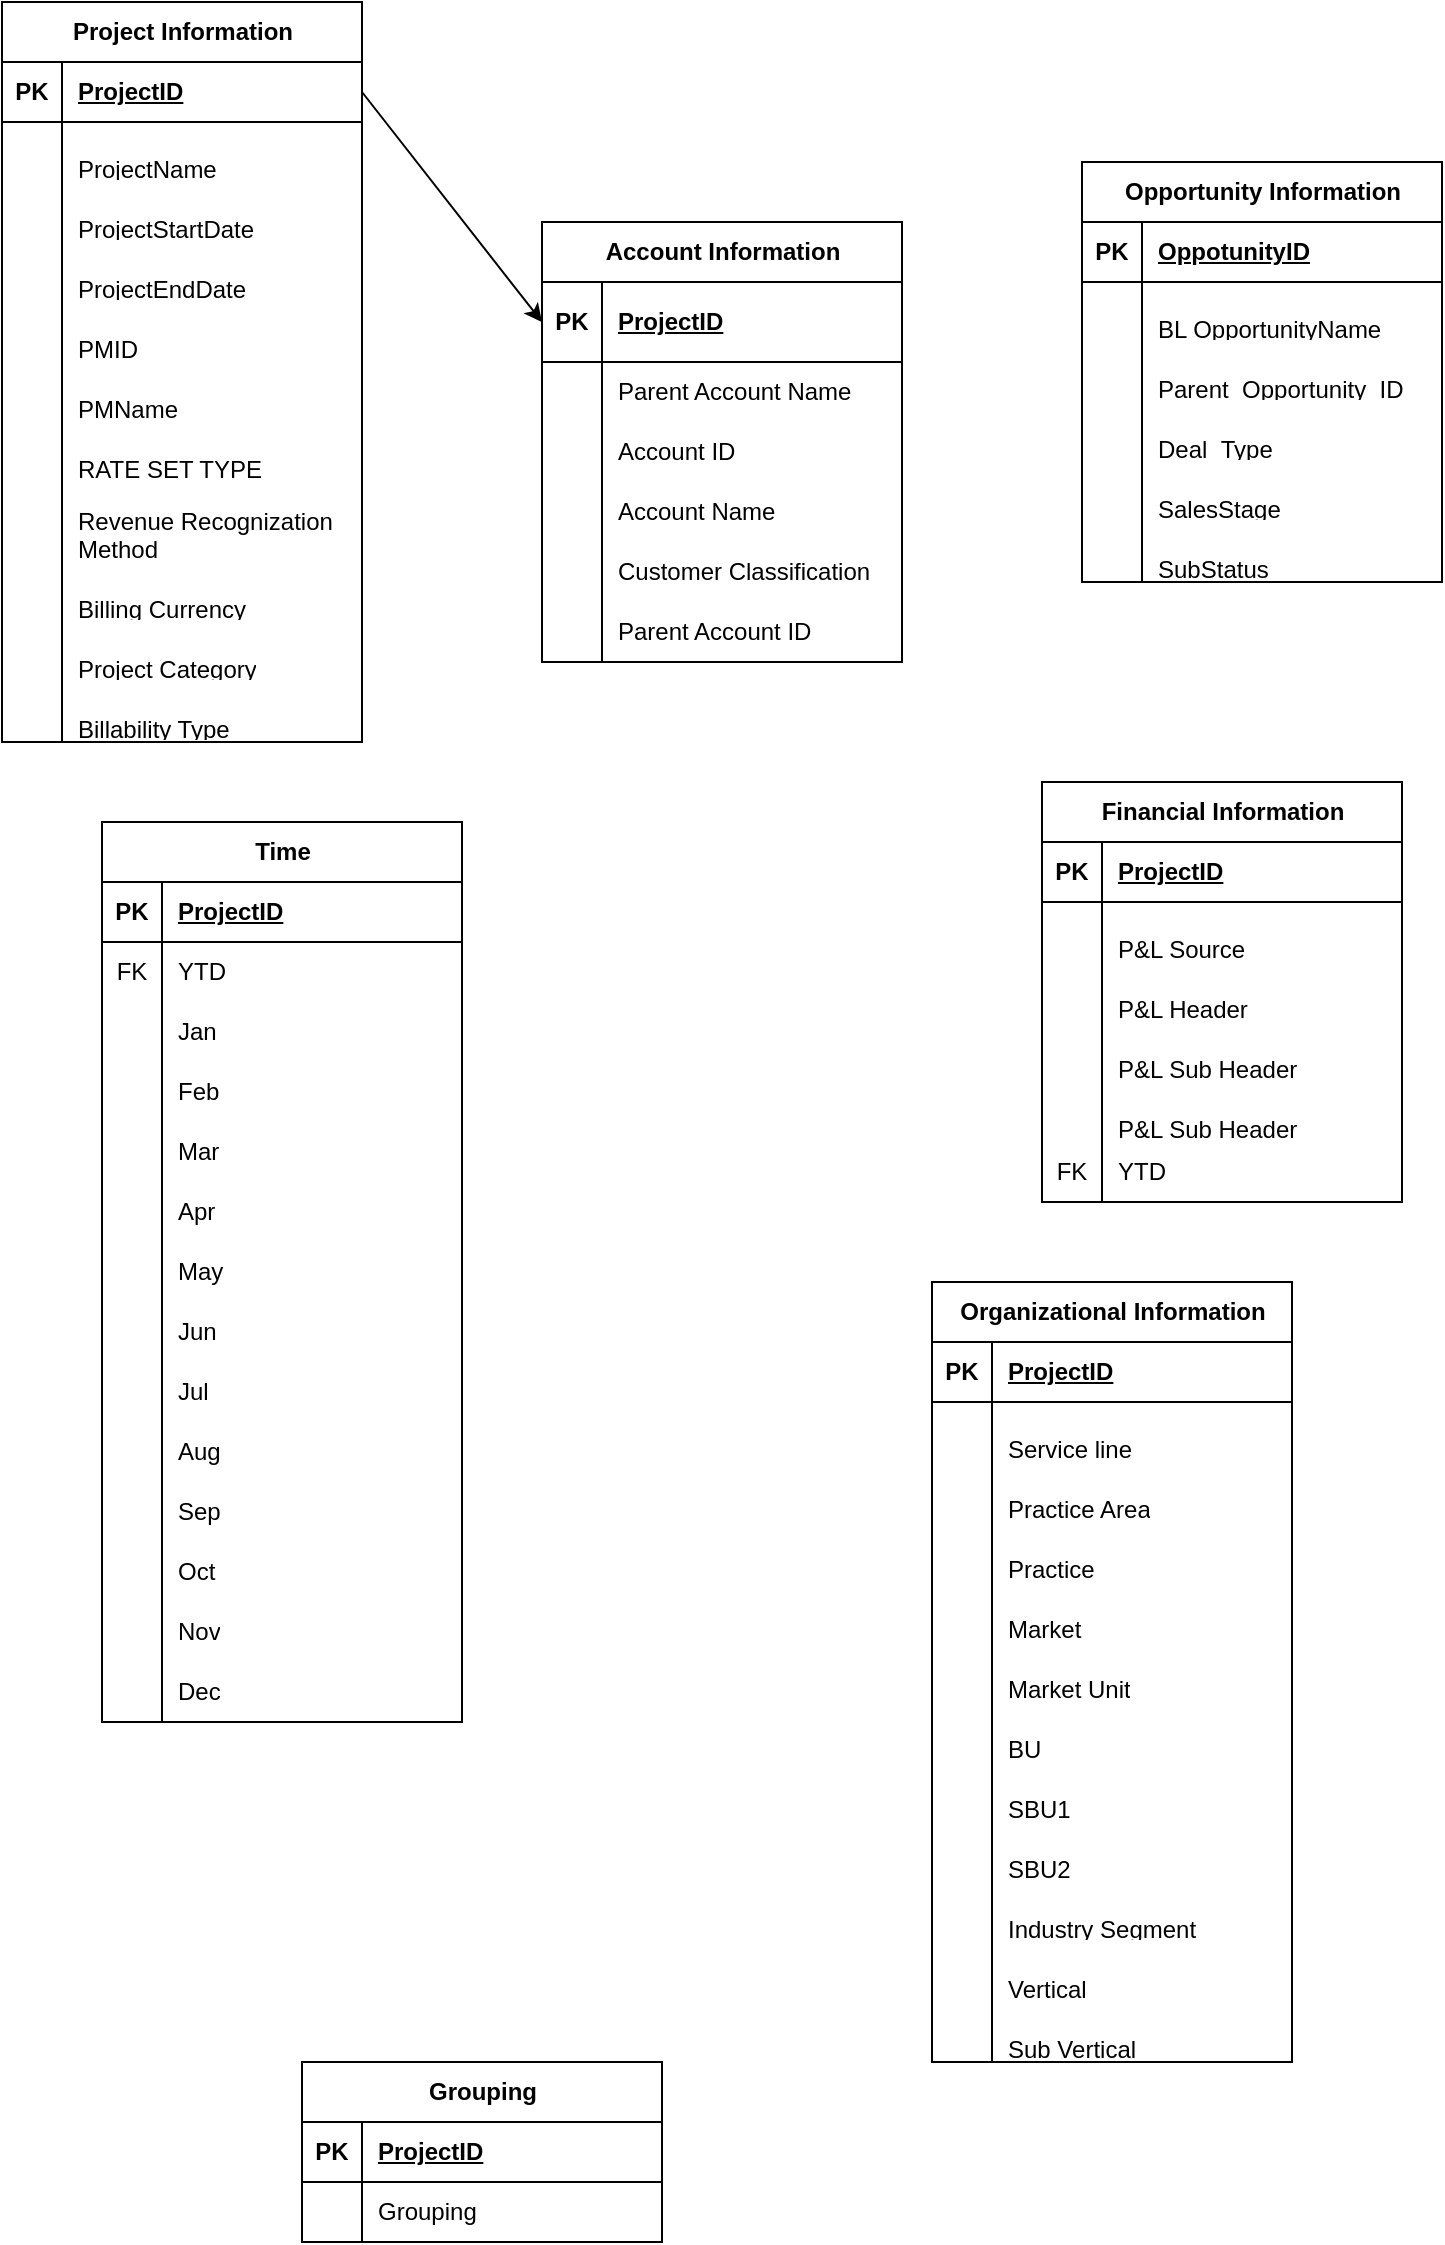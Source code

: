 <mxfile version="24.7.17">
  <diagram name="Page-1" id="5U7OFYhLFmNazkkYu3HU">
    <mxGraphModel dx="1222" dy="634" grid="1" gridSize="10" guides="1" tooltips="1" connect="1" arrows="1" fold="1" page="1" pageScale="1" pageWidth="850" pageHeight="1100" math="0" shadow="0">
      <root>
        <mxCell id="0" />
        <mxCell id="1" parent="0" />
        <mxCell id="BCsm7KFV23yPvtMuVDnD-1" value="Project Information" style="shape=table;startSize=30;container=1;collapsible=1;childLayout=tableLayout;fixedRows=1;rowLines=0;fontStyle=1;align=center;resizeLast=1;html=1;" parent="1" vertex="1">
          <mxGeometry x="30" y="110" width="180" height="370" as="geometry" />
        </mxCell>
        <mxCell id="BCsm7KFV23yPvtMuVDnD-2" value="" style="shape=tableRow;horizontal=0;startSize=0;swimlaneHead=0;swimlaneBody=0;fillColor=none;collapsible=0;dropTarget=0;points=[[0,0.5],[1,0.5]];portConstraint=eastwest;top=0;left=0;right=0;bottom=1;" parent="BCsm7KFV23yPvtMuVDnD-1" vertex="1">
          <mxGeometry y="30" width="180" height="30" as="geometry" />
        </mxCell>
        <mxCell id="BCsm7KFV23yPvtMuVDnD-3" value="PK" style="shape=partialRectangle;connectable=0;fillColor=none;top=0;left=0;bottom=0;right=0;fontStyle=1;overflow=hidden;whiteSpace=wrap;html=1;" parent="BCsm7KFV23yPvtMuVDnD-2" vertex="1">
          <mxGeometry width="30" height="30" as="geometry">
            <mxRectangle width="30" height="30" as="alternateBounds" />
          </mxGeometry>
        </mxCell>
        <mxCell id="BCsm7KFV23yPvtMuVDnD-4" value="ProjectID" style="shape=partialRectangle;connectable=0;fillColor=none;top=0;left=0;bottom=0;right=0;align=left;spacingLeft=6;fontStyle=5;overflow=hidden;whiteSpace=wrap;html=1;" parent="BCsm7KFV23yPvtMuVDnD-2" vertex="1">
          <mxGeometry x="30" width="150" height="30" as="geometry">
            <mxRectangle width="150" height="30" as="alternateBounds" />
          </mxGeometry>
        </mxCell>
        <mxCell id="BCsm7KFV23yPvtMuVDnD-5" value="" style="shape=tableRow;horizontal=0;startSize=0;swimlaneHead=0;swimlaneBody=0;fillColor=none;collapsible=0;dropTarget=0;points=[[0,0.5],[1,0.5]];portConstraint=eastwest;top=0;left=0;right=0;bottom=0;" parent="BCsm7KFV23yPvtMuVDnD-1" vertex="1">
          <mxGeometry y="60" width="180" height="30" as="geometry" />
        </mxCell>
        <mxCell id="BCsm7KFV23yPvtMuVDnD-6" value="&#xa;&lt;span data-teams=&quot;true&quot;&gt;&lt;span dir=&quot;ltr&quot; class=&quot;ui-provider a b c d e f g h i j k l m n o p q r s t u v w x y z ab ac ae af ag ah ai aj ak&quot;&gt;&lt;ul&gt;&lt;li&gt;ProjectID&lt;/li&gt;&lt;li&gt;ProjectName&lt;/li&gt;&lt;li&gt;ProjectStartDate&lt;/li&gt;&lt;li&gt;ProjectEndDate&lt;/li&gt;&lt;li&gt;PMID&lt;/li&gt;&lt;li&gt;PMName&lt;/li&gt;&lt;li&gt;RATE SET TYPE&lt;/li&gt;&lt;li&gt;REVENUE RECOGNITION METHOD&lt;/li&gt;&lt;li&gt;Billing Currency&lt;/li&gt;&lt;li&gt;Billability Type&lt;/li&gt;&lt;li&gt;Project Category&lt;/li&gt;&lt;/ul&gt;&lt;/span&gt;&lt;/span&gt;&#xa;&#xa;" style="shape=partialRectangle;connectable=0;fillColor=none;top=0;left=0;bottom=0;right=0;editable=1;overflow=hidden;whiteSpace=wrap;html=1;" parent="BCsm7KFV23yPvtMuVDnD-5" vertex="1">
          <mxGeometry width="30" height="30" as="geometry">
            <mxRectangle width="30" height="30" as="alternateBounds" />
          </mxGeometry>
        </mxCell>
        <mxCell id="BCsm7KFV23yPvtMuVDnD-7" value="&#xa;&lt;span data-teams=&quot;true&quot;&gt;&lt;span dir=&quot;ltr&quot; class=&quot;ui-provider a b c d e f g h i j k l m n o p q r s t u v w x y z ab ac ae af ag ah ai aj ak&quot;&gt;ProjectName&lt;/span&gt;&lt;/span&gt;&#xa;&#xa;" style="shape=partialRectangle;connectable=0;fillColor=none;top=0;left=0;bottom=0;right=0;align=left;spacingLeft=6;overflow=hidden;whiteSpace=wrap;html=1;" parent="BCsm7KFV23yPvtMuVDnD-5" vertex="1">
          <mxGeometry x="30" width="150" height="30" as="geometry">
            <mxRectangle width="150" height="30" as="alternateBounds" />
          </mxGeometry>
        </mxCell>
        <mxCell id="BCsm7KFV23yPvtMuVDnD-8" value="" style="shape=tableRow;horizontal=0;startSize=0;swimlaneHead=0;swimlaneBody=0;fillColor=none;collapsible=0;dropTarget=0;points=[[0,0.5],[1,0.5]];portConstraint=eastwest;top=0;left=0;right=0;bottom=0;" parent="BCsm7KFV23yPvtMuVDnD-1" vertex="1">
          <mxGeometry y="90" width="180" height="30" as="geometry" />
        </mxCell>
        <mxCell id="BCsm7KFV23yPvtMuVDnD-9" value="" style="shape=partialRectangle;connectable=0;fillColor=none;top=0;left=0;bottom=0;right=0;editable=1;overflow=hidden;whiteSpace=wrap;html=1;" parent="BCsm7KFV23yPvtMuVDnD-8" vertex="1">
          <mxGeometry width="30" height="30" as="geometry">
            <mxRectangle width="30" height="30" as="alternateBounds" />
          </mxGeometry>
        </mxCell>
        <mxCell id="BCsm7KFV23yPvtMuVDnD-10" value="&#xa;&lt;span data-teams=&quot;true&quot;&gt;&lt;span dir=&quot;ltr&quot; class=&quot;ui-provider a b c d e f g h i j k l m n o p q r s t u v w x y z ab ac ae af ag ah ai aj ak&quot;&gt;ProjectStartDate&lt;/span&gt;&lt;/span&gt;&#xa;&#xa;" style="shape=partialRectangle;connectable=0;fillColor=none;top=0;left=0;bottom=0;right=0;align=left;spacingLeft=6;overflow=hidden;whiteSpace=wrap;html=1;" parent="BCsm7KFV23yPvtMuVDnD-8" vertex="1">
          <mxGeometry x="30" width="150" height="30" as="geometry">
            <mxRectangle width="150" height="30" as="alternateBounds" />
          </mxGeometry>
        </mxCell>
        <mxCell id="BCsm7KFV23yPvtMuVDnD-11" value="" style="shape=tableRow;horizontal=0;startSize=0;swimlaneHead=0;swimlaneBody=0;fillColor=none;collapsible=0;dropTarget=0;points=[[0,0.5],[1,0.5]];portConstraint=eastwest;top=0;left=0;right=0;bottom=0;" parent="BCsm7KFV23yPvtMuVDnD-1" vertex="1">
          <mxGeometry y="120" width="180" height="30" as="geometry" />
        </mxCell>
        <mxCell id="BCsm7KFV23yPvtMuVDnD-12" value="" style="shape=partialRectangle;connectable=0;fillColor=none;top=0;left=0;bottom=0;right=0;editable=1;overflow=hidden;whiteSpace=wrap;html=1;" parent="BCsm7KFV23yPvtMuVDnD-11" vertex="1">
          <mxGeometry width="30" height="30" as="geometry">
            <mxRectangle width="30" height="30" as="alternateBounds" />
          </mxGeometry>
        </mxCell>
        <mxCell id="BCsm7KFV23yPvtMuVDnD-13" value="&#xa;&lt;span data-teams=&quot;true&quot;&gt;&lt;span dir=&quot;ltr&quot; class=&quot;ui-provider a b c d e f g h i j k l m n o p q r s t u v w x y z ab ac ae af ag ah ai aj ak&quot;&gt;ProjectEndDate&lt;/span&gt;&lt;/span&gt;&#xa;&#xa;" style="shape=partialRectangle;connectable=0;fillColor=none;top=0;left=0;bottom=0;right=0;align=left;spacingLeft=6;overflow=hidden;whiteSpace=wrap;html=1;" parent="BCsm7KFV23yPvtMuVDnD-11" vertex="1">
          <mxGeometry x="30" width="150" height="30" as="geometry">
            <mxRectangle width="150" height="30" as="alternateBounds" />
          </mxGeometry>
        </mxCell>
        <mxCell id="BCsm7KFV23yPvtMuVDnD-16" value="" style="shape=tableRow;horizontal=0;startSize=0;swimlaneHead=0;swimlaneBody=0;fillColor=none;collapsible=0;dropTarget=0;points=[[0,0.5],[1,0.5]];portConstraint=eastwest;top=0;left=0;right=0;bottom=0;" parent="BCsm7KFV23yPvtMuVDnD-1" vertex="1">
          <mxGeometry y="150" width="180" height="30" as="geometry" />
        </mxCell>
        <mxCell id="BCsm7KFV23yPvtMuVDnD-17" value="" style="shape=partialRectangle;connectable=0;fillColor=none;top=0;left=0;bottom=0;right=0;editable=1;overflow=hidden;whiteSpace=wrap;html=1;" parent="BCsm7KFV23yPvtMuVDnD-16" vertex="1">
          <mxGeometry width="30" height="30" as="geometry">
            <mxRectangle width="30" height="30" as="alternateBounds" />
          </mxGeometry>
        </mxCell>
        <mxCell id="BCsm7KFV23yPvtMuVDnD-18" value="&#xa;&lt;span data-teams=&quot;true&quot;&gt;&lt;span dir=&quot;ltr&quot; class=&quot;ui-provider a b c d e f g h i j k l m n o p q r s t u v w x y z ab ac ae af ag ah ai aj ak&quot;&gt;PMID&lt;/span&gt;&lt;/span&gt;&#xa;&#xa;" style="shape=partialRectangle;connectable=0;fillColor=none;top=0;left=0;bottom=0;right=0;align=left;spacingLeft=6;overflow=hidden;whiteSpace=wrap;html=1;" parent="BCsm7KFV23yPvtMuVDnD-16" vertex="1">
          <mxGeometry x="30" width="150" height="30" as="geometry">
            <mxRectangle width="150" height="30" as="alternateBounds" />
          </mxGeometry>
        </mxCell>
        <mxCell id="BCsm7KFV23yPvtMuVDnD-19" value="" style="shape=tableRow;horizontal=0;startSize=0;swimlaneHead=0;swimlaneBody=0;fillColor=none;collapsible=0;dropTarget=0;points=[[0,0.5],[1,0.5]];portConstraint=eastwest;top=0;left=0;right=0;bottom=0;" parent="BCsm7KFV23yPvtMuVDnD-1" vertex="1">
          <mxGeometry y="180" width="180" height="30" as="geometry" />
        </mxCell>
        <mxCell id="BCsm7KFV23yPvtMuVDnD-20" value="" style="shape=partialRectangle;connectable=0;fillColor=none;top=0;left=0;bottom=0;right=0;editable=1;overflow=hidden;whiteSpace=wrap;html=1;" parent="BCsm7KFV23yPvtMuVDnD-19" vertex="1">
          <mxGeometry width="30" height="30" as="geometry">
            <mxRectangle width="30" height="30" as="alternateBounds" />
          </mxGeometry>
        </mxCell>
        <mxCell id="BCsm7KFV23yPvtMuVDnD-21" value="&#xa;&lt;span data-teams=&quot;true&quot;&gt;&lt;span dir=&quot;ltr&quot; class=&quot;ui-provider a b c d e f g h i j k l m n o p q r s t u v w x y z ab ac ae af ag ah ai aj ak&quot;&gt;PMName&lt;/span&gt;&lt;/span&gt;&#xa;&#xa;" style="shape=partialRectangle;connectable=0;fillColor=none;top=0;left=0;bottom=0;right=0;align=left;spacingLeft=6;overflow=hidden;whiteSpace=wrap;html=1;" parent="BCsm7KFV23yPvtMuVDnD-19" vertex="1">
          <mxGeometry x="30" width="150" height="30" as="geometry">
            <mxRectangle width="150" height="30" as="alternateBounds" />
          </mxGeometry>
        </mxCell>
        <mxCell id="BCsm7KFV23yPvtMuVDnD-22" value="" style="shape=tableRow;horizontal=0;startSize=0;swimlaneHead=0;swimlaneBody=0;fillColor=none;collapsible=0;dropTarget=0;points=[[0,0.5],[1,0.5]];portConstraint=eastwest;top=0;left=0;right=0;bottom=0;" parent="BCsm7KFV23yPvtMuVDnD-1" vertex="1">
          <mxGeometry y="210" width="180" height="40" as="geometry" />
        </mxCell>
        <mxCell id="BCsm7KFV23yPvtMuVDnD-23" value="" style="shape=partialRectangle;connectable=0;fillColor=none;top=0;left=0;bottom=0;right=0;editable=1;overflow=hidden;whiteSpace=wrap;html=1;" parent="BCsm7KFV23yPvtMuVDnD-22" vertex="1">
          <mxGeometry width="30" height="40" as="geometry">
            <mxRectangle width="30" height="40" as="alternateBounds" />
          </mxGeometry>
        </mxCell>
        <mxCell id="BCsm7KFV23yPvtMuVDnD-24" value="&#xa;&lt;span data-teams=&quot;true&quot;&gt;&lt;span dir=&quot;ltr&quot; class=&quot;ui-provider a b c d e f g h i j k l m n o p q r s t u v w x y z ab ac ae af ag ah ai aj ak&quot;&gt;RATE SET TYPE&lt;/span&gt;&lt;/span&gt;&#xa;&#xa;" style="shape=partialRectangle;connectable=0;fillColor=none;top=0;left=0;bottom=0;right=0;align=left;spacingLeft=6;overflow=hidden;whiteSpace=wrap;html=1;" parent="BCsm7KFV23yPvtMuVDnD-22" vertex="1">
          <mxGeometry x="30" width="150" height="40" as="geometry">
            <mxRectangle width="150" height="40" as="alternateBounds" />
          </mxGeometry>
        </mxCell>
        <mxCell id="BCsm7KFV23yPvtMuVDnD-25" value="" style="shape=tableRow;horizontal=0;startSize=0;swimlaneHead=0;swimlaneBody=0;fillColor=none;collapsible=0;dropTarget=0;points=[[0,0.5],[1,0.5]];portConstraint=eastwest;top=0;left=0;right=0;bottom=0;" parent="BCsm7KFV23yPvtMuVDnD-1" vertex="1">
          <mxGeometry y="250" width="180" height="30" as="geometry" />
        </mxCell>
        <mxCell id="BCsm7KFV23yPvtMuVDnD-26" value="" style="shape=partialRectangle;connectable=0;fillColor=none;top=0;left=0;bottom=0;right=0;editable=1;overflow=hidden;whiteSpace=wrap;html=1;" parent="BCsm7KFV23yPvtMuVDnD-25" vertex="1">
          <mxGeometry width="30" height="30" as="geometry">
            <mxRectangle width="30" height="30" as="alternateBounds" />
          </mxGeometry>
        </mxCell>
        <mxCell id="BCsm7KFV23yPvtMuVDnD-27" value="Revenue Recognization Method" style="shape=partialRectangle;connectable=0;fillColor=none;top=0;left=0;bottom=0;right=0;align=left;spacingLeft=6;overflow=hidden;whiteSpace=wrap;html=1;" parent="BCsm7KFV23yPvtMuVDnD-25" vertex="1">
          <mxGeometry x="30" width="150" height="30" as="geometry">
            <mxRectangle width="150" height="30" as="alternateBounds" />
          </mxGeometry>
        </mxCell>
        <mxCell id="BCsm7KFV23yPvtMuVDnD-28" value="" style="shape=tableRow;horizontal=0;startSize=0;swimlaneHead=0;swimlaneBody=0;fillColor=none;collapsible=0;dropTarget=0;points=[[0,0.5],[1,0.5]];portConstraint=eastwest;top=0;left=0;right=0;bottom=0;" parent="BCsm7KFV23yPvtMuVDnD-1" vertex="1">
          <mxGeometry y="280" width="180" height="30" as="geometry" />
        </mxCell>
        <mxCell id="BCsm7KFV23yPvtMuVDnD-29" value="" style="shape=partialRectangle;connectable=0;fillColor=none;top=0;left=0;bottom=0;right=0;editable=1;overflow=hidden;whiteSpace=wrap;html=1;" parent="BCsm7KFV23yPvtMuVDnD-28" vertex="1">
          <mxGeometry width="30" height="30" as="geometry">
            <mxRectangle width="30" height="30" as="alternateBounds" />
          </mxGeometry>
        </mxCell>
        <mxCell id="BCsm7KFV23yPvtMuVDnD-30" value="&#xa;&lt;span data-teams=&quot;true&quot;&gt;&lt;span dir=&quot;ltr&quot; class=&quot;ui-provider a b c d e f g h i j k l m n o p q r s t u v w x y z ab ac ae af ag ah ai aj ak&quot;&gt;Billing Currency&lt;/span&gt;&lt;/span&gt;&#xa;&#xa;" style="shape=partialRectangle;connectable=0;fillColor=none;top=0;left=0;bottom=0;right=0;align=left;spacingLeft=6;overflow=hidden;whiteSpace=wrap;html=1;" parent="BCsm7KFV23yPvtMuVDnD-28" vertex="1">
          <mxGeometry x="30" width="150" height="30" as="geometry">
            <mxRectangle width="150" height="30" as="alternateBounds" />
          </mxGeometry>
        </mxCell>
        <mxCell id="BCsm7KFV23yPvtMuVDnD-31" value="" style="shape=tableRow;horizontal=0;startSize=0;swimlaneHead=0;swimlaneBody=0;fillColor=none;collapsible=0;dropTarget=0;points=[[0,0.5],[1,0.5]];portConstraint=eastwest;top=0;left=0;right=0;bottom=0;" parent="BCsm7KFV23yPvtMuVDnD-1" vertex="1">
          <mxGeometry y="310" width="180" height="30" as="geometry" />
        </mxCell>
        <mxCell id="BCsm7KFV23yPvtMuVDnD-32" value="" style="shape=partialRectangle;connectable=0;fillColor=none;top=0;left=0;bottom=0;right=0;editable=1;overflow=hidden;whiteSpace=wrap;html=1;" parent="BCsm7KFV23yPvtMuVDnD-31" vertex="1">
          <mxGeometry width="30" height="30" as="geometry">
            <mxRectangle width="30" height="30" as="alternateBounds" />
          </mxGeometry>
        </mxCell>
        <mxCell id="BCsm7KFV23yPvtMuVDnD-33" value="&#xa;&lt;span data-teams=&quot;true&quot;&gt;&lt;span dir=&quot;ltr&quot; class=&quot;ui-provider a b c d e f g h i j k l m n o p q r s t u v w x y z ab ac ae af ag ah ai aj ak&quot;&gt;Project Category&lt;/span&gt;&lt;/span&gt;&#xa;&#xa;" style="shape=partialRectangle;connectable=0;fillColor=none;top=0;left=0;bottom=0;right=0;align=left;spacingLeft=6;overflow=hidden;whiteSpace=wrap;html=1;" parent="BCsm7KFV23yPvtMuVDnD-31" vertex="1">
          <mxGeometry x="30" width="150" height="30" as="geometry">
            <mxRectangle width="150" height="30" as="alternateBounds" />
          </mxGeometry>
        </mxCell>
        <mxCell id="BCsm7KFV23yPvtMuVDnD-34" value="" style="shape=tableRow;horizontal=0;startSize=0;swimlaneHead=0;swimlaneBody=0;fillColor=none;collapsible=0;dropTarget=0;points=[[0,0.5],[1,0.5]];portConstraint=eastwest;top=0;left=0;right=0;bottom=0;" parent="BCsm7KFV23yPvtMuVDnD-1" vertex="1">
          <mxGeometry y="340" width="180" height="30" as="geometry" />
        </mxCell>
        <mxCell id="BCsm7KFV23yPvtMuVDnD-35" value="" style="shape=partialRectangle;connectable=0;fillColor=none;top=0;left=0;bottom=0;right=0;editable=1;overflow=hidden;whiteSpace=wrap;html=1;" parent="BCsm7KFV23yPvtMuVDnD-34" vertex="1">
          <mxGeometry width="30" height="30" as="geometry">
            <mxRectangle width="30" height="30" as="alternateBounds" />
          </mxGeometry>
        </mxCell>
        <mxCell id="BCsm7KFV23yPvtMuVDnD-36" value="&#xa;&lt;span data-teams=&quot;true&quot;&gt;&lt;span dir=&quot;ltr&quot; class=&quot;ui-provider a b c d e f g h i j k l m n o p q r s t u v w x y z ab ac ae af ag ah ai aj ak&quot;&gt;Billability Type&lt;/span&gt;&lt;/span&gt;&#xa;&#xa;" style="shape=partialRectangle;connectable=0;fillColor=none;top=0;left=0;bottom=0;right=0;align=left;spacingLeft=6;overflow=hidden;whiteSpace=wrap;html=1;" parent="BCsm7KFV23yPvtMuVDnD-34" vertex="1">
          <mxGeometry x="30" width="150" height="30" as="geometry">
            <mxRectangle width="150" height="30" as="alternateBounds" />
          </mxGeometry>
        </mxCell>
        <mxCell id="GEsXS2VqUQdBGcQESQtZ-13" value="&lt;span data-teams=&quot;true&quot;&gt;&lt;span dir=&quot;ltr&quot; class=&quot;ui-provider dw lv lw lx ly lz ma mb mc md me mf mg mh mi mj mk ml mm mn mo mp mq mr ms mt mu mv mw mx my mz na nb nc&quot;&gt;Opportunity Information&lt;/span&gt;&lt;/span&gt;" style="shape=table;startSize=30;container=1;collapsible=1;childLayout=tableLayout;fixedRows=1;rowLines=0;fontStyle=1;align=center;resizeLast=1;html=1;" vertex="1" parent="1">
          <mxGeometry x="570" y="190" width="180" height="210" as="geometry" />
        </mxCell>
        <mxCell id="GEsXS2VqUQdBGcQESQtZ-14" value="" style="shape=tableRow;horizontal=0;startSize=0;swimlaneHead=0;swimlaneBody=0;fillColor=none;collapsible=0;dropTarget=0;points=[[0,0.5],[1,0.5]];portConstraint=eastwest;top=0;left=0;right=0;bottom=1;" vertex="1" parent="GEsXS2VqUQdBGcQESQtZ-13">
          <mxGeometry y="30" width="180" height="30" as="geometry" />
        </mxCell>
        <mxCell id="GEsXS2VqUQdBGcQESQtZ-15" value="PK" style="shape=partialRectangle;connectable=0;fillColor=none;top=0;left=0;bottom=0;right=0;fontStyle=1;overflow=hidden;whiteSpace=wrap;html=1;" vertex="1" parent="GEsXS2VqUQdBGcQESQtZ-14">
          <mxGeometry width="30" height="30" as="geometry">
            <mxRectangle width="30" height="30" as="alternateBounds" />
          </mxGeometry>
        </mxCell>
        <mxCell id="GEsXS2VqUQdBGcQESQtZ-16" value="OppotunityID" style="shape=partialRectangle;connectable=0;fillColor=none;top=0;left=0;bottom=0;right=0;align=left;spacingLeft=6;fontStyle=5;overflow=hidden;whiteSpace=wrap;html=1;" vertex="1" parent="GEsXS2VqUQdBGcQESQtZ-14">
          <mxGeometry x="30" width="150" height="30" as="geometry">
            <mxRectangle width="150" height="30" as="alternateBounds" />
          </mxGeometry>
        </mxCell>
        <mxCell id="GEsXS2VqUQdBGcQESQtZ-20" value="" style="shape=tableRow;horizontal=0;startSize=0;swimlaneHead=0;swimlaneBody=0;fillColor=none;collapsible=0;dropTarget=0;points=[[0,0.5],[1,0.5]];portConstraint=eastwest;top=0;left=0;right=0;bottom=0;" vertex="1" parent="GEsXS2VqUQdBGcQESQtZ-13">
          <mxGeometry y="60" width="180" height="30" as="geometry" />
        </mxCell>
        <mxCell id="GEsXS2VqUQdBGcQESQtZ-21" value="" style="shape=partialRectangle;connectable=0;fillColor=none;top=0;left=0;bottom=0;right=0;editable=1;overflow=hidden;whiteSpace=wrap;html=1;" vertex="1" parent="GEsXS2VqUQdBGcQESQtZ-20">
          <mxGeometry width="30" height="30" as="geometry">
            <mxRectangle width="30" height="30" as="alternateBounds" />
          </mxGeometry>
        </mxCell>
        <mxCell id="GEsXS2VqUQdBGcQESQtZ-22" value="&#xa;&lt;span data-teams=&quot;true&quot;&gt;&lt;span dir=&quot;ltr&quot; class=&quot;ui-provider dw lv lw lx ly lz ma mb mc md me mf mg mh mi mj mk ml mm mn mo mp mq mr ms mt mu mv mw mx my mz na nb nc&quot;&gt;BL OpportunityName&lt;/span&gt;&lt;/span&gt;&#xa;&#xa;" style="shape=partialRectangle;connectable=0;fillColor=none;top=0;left=0;bottom=0;right=0;align=left;spacingLeft=6;overflow=hidden;whiteSpace=wrap;html=1;" vertex="1" parent="GEsXS2VqUQdBGcQESQtZ-20">
          <mxGeometry x="30" width="150" height="30" as="geometry">
            <mxRectangle width="150" height="30" as="alternateBounds" />
          </mxGeometry>
        </mxCell>
        <mxCell id="GEsXS2VqUQdBGcQESQtZ-23" value="" style="shape=tableRow;horizontal=0;startSize=0;swimlaneHead=0;swimlaneBody=0;fillColor=none;collapsible=0;dropTarget=0;points=[[0,0.5],[1,0.5]];portConstraint=eastwest;top=0;left=0;right=0;bottom=0;" vertex="1" parent="GEsXS2VqUQdBGcQESQtZ-13">
          <mxGeometry y="90" width="180" height="30" as="geometry" />
        </mxCell>
        <mxCell id="GEsXS2VqUQdBGcQESQtZ-24" value="" style="shape=partialRectangle;connectable=0;fillColor=none;top=0;left=0;bottom=0;right=0;editable=1;overflow=hidden;whiteSpace=wrap;html=1;" vertex="1" parent="GEsXS2VqUQdBGcQESQtZ-23">
          <mxGeometry width="30" height="30" as="geometry">
            <mxRectangle width="30" height="30" as="alternateBounds" />
          </mxGeometry>
        </mxCell>
        <mxCell id="GEsXS2VqUQdBGcQESQtZ-25" value="&#xa;&lt;span data-teams=&quot;true&quot;&gt;&lt;span dir=&quot;ltr&quot; class=&quot;ui-provider dw lv lw lx ly lz ma mb mc md me mf mg mh mi mj mk ml mm mn mo mp mq mr ms mt mu mv mw mx my mz na nb nc&quot;&gt;Parent_Opportunity_ID&lt;/span&gt;&lt;/span&gt;&#xa;&#xa;" style="shape=partialRectangle;connectable=0;fillColor=none;top=0;left=0;bottom=0;right=0;align=left;spacingLeft=6;overflow=hidden;whiteSpace=wrap;html=1;" vertex="1" parent="GEsXS2VqUQdBGcQESQtZ-23">
          <mxGeometry x="30" width="150" height="30" as="geometry">
            <mxRectangle width="150" height="30" as="alternateBounds" />
          </mxGeometry>
        </mxCell>
        <mxCell id="GEsXS2VqUQdBGcQESQtZ-26" value="" style="shape=tableRow;horizontal=0;startSize=0;swimlaneHead=0;swimlaneBody=0;fillColor=none;collapsible=0;dropTarget=0;points=[[0,0.5],[1,0.5]];portConstraint=eastwest;top=0;left=0;right=0;bottom=0;" vertex="1" parent="GEsXS2VqUQdBGcQESQtZ-13">
          <mxGeometry y="120" width="180" height="30" as="geometry" />
        </mxCell>
        <mxCell id="GEsXS2VqUQdBGcQESQtZ-27" value="" style="shape=partialRectangle;connectable=0;fillColor=none;top=0;left=0;bottom=0;right=0;editable=1;overflow=hidden;whiteSpace=wrap;html=1;" vertex="1" parent="GEsXS2VqUQdBGcQESQtZ-26">
          <mxGeometry width="30" height="30" as="geometry">
            <mxRectangle width="30" height="30" as="alternateBounds" />
          </mxGeometry>
        </mxCell>
        <mxCell id="GEsXS2VqUQdBGcQESQtZ-28" value="&#xa;&lt;span data-teams=&quot;true&quot;&gt;&lt;span dir=&quot;ltr&quot; class=&quot;ui-provider dw lv lw lx ly lz ma mb mc md me mf mg mh mi mj mk ml mm mn mo mp mq mr ms mt mu mv mw mx my mz na nb nc&quot;&gt;Deal_Type&lt;/span&gt;&lt;/span&gt;&#xa;&#xa;" style="shape=partialRectangle;connectable=0;fillColor=none;top=0;left=0;bottom=0;right=0;align=left;spacingLeft=6;overflow=hidden;whiteSpace=wrap;html=1;" vertex="1" parent="GEsXS2VqUQdBGcQESQtZ-26">
          <mxGeometry x="30" width="150" height="30" as="geometry">
            <mxRectangle width="150" height="30" as="alternateBounds" />
          </mxGeometry>
        </mxCell>
        <mxCell id="GEsXS2VqUQdBGcQESQtZ-29" value="" style="shape=tableRow;horizontal=0;startSize=0;swimlaneHead=0;swimlaneBody=0;fillColor=none;collapsible=0;dropTarget=0;points=[[0,0.5],[1,0.5]];portConstraint=eastwest;top=0;left=0;right=0;bottom=0;" vertex="1" parent="GEsXS2VqUQdBGcQESQtZ-13">
          <mxGeometry y="150" width="180" height="30" as="geometry" />
        </mxCell>
        <mxCell id="GEsXS2VqUQdBGcQESQtZ-30" value="" style="shape=partialRectangle;connectable=0;fillColor=none;top=0;left=0;bottom=0;right=0;editable=1;overflow=hidden;whiteSpace=wrap;html=1;" vertex="1" parent="GEsXS2VqUQdBGcQESQtZ-29">
          <mxGeometry width="30" height="30" as="geometry">
            <mxRectangle width="30" height="30" as="alternateBounds" />
          </mxGeometry>
        </mxCell>
        <mxCell id="GEsXS2VqUQdBGcQESQtZ-31" value="&#xa;&lt;span data-teams=&quot;true&quot;&gt;&lt;span dir=&quot;ltr&quot; class=&quot;ui-provider dw lv lw lx ly lz ma mb mc md me mf mg mh mi mj mk ml mm mn mo mp mq mr ms mt mu mv mw mx my mz na nb nc&quot;&gt;SalesStage&lt;/span&gt;&lt;/span&gt;&#xa;&#xa;" style="shape=partialRectangle;connectable=0;fillColor=none;top=0;left=0;bottom=0;right=0;align=left;spacingLeft=6;overflow=hidden;whiteSpace=wrap;html=1;" vertex="1" parent="GEsXS2VqUQdBGcQESQtZ-29">
          <mxGeometry x="30" width="150" height="30" as="geometry">
            <mxRectangle width="150" height="30" as="alternateBounds" />
          </mxGeometry>
        </mxCell>
        <mxCell id="GEsXS2VqUQdBGcQESQtZ-32" value="" style="shape=tableRow;horizontal=0;startSize=0;swimlaneHead=0;swimlaneBody=0;fillColor=none;collapsible=0;dropTarget=0;points=[[0,0.5],[1,0.5]];portConstraint=eastwest;top=0;left=0;right=0;bottom=0;" vertex="1" parent="GEsXS2VqUQdBGcQESQtZ-13">
          <mxGeometry y="180" width="180" height="30" as="geometry" />
        </mxCell>
        <mxCell id="GEsXS2VqUQdBGcQESQtZ-33" value="" style="shape=partialRectangle;connectable=0;fillColor=none;top=0;left=0;bottom=0;right=0;editable=1;overflow=hidden;whiteSpace=wrap;html=1;" vertex="1" parent="GEsXS2VqUQdBGcQESQtZ-32">
          <mxGeometry width="30" height="30" as="geometry">
            <mxRectangle width="30" height="30" as="alternateBounds" />
          </mxGeometry>
        </mxCell>
        <mxCell id="GEsXS2VqUQdBGcQESQtZ-34" value="&#xa;&lt;span data-teams=&quot;true&quot;&gt;&lt;span dir=&quot;ltr&quot; class=&quot;ui-provider dw lv lw lx ly lz ma mb mc md me mf mg mh mi mj mk ml mm mn mo mp mq mr ms mt mu mv mw mx my mz na nb nc&quot;&gt;SubStatus&lt;/span&gt;&lt;/span&gt;&#xa;&#xa;" style="shape=partialRectangle;connectable=0;fillColor=none;top=0;left=0;bottom=0;right=0;align=left;spacingLeft=6;overflow=hidden;whiteSpace=wrap;html=1;" vertex="1" parent="GEsXS2VqUQdBGcQESQtZ-32">
          <mxGeometry x="30" width="150" height="30" as="geometry">
            <mxRectangle width="150" height="30" as="alternateBounds" />
          </mxGeometry>
        </mxCell>
        <mxCell id="GEsXS2VqUQdBGcQESQtZ-57" value="Time" style="shape=table;startSize=30;container=1;collapsible=1;childLayout=tableLayout;fixedRows=1;rowLines=0;fontStyle=1;align=center;resizeLast=1;html=1;" vertex="1" parent="1">
          <mxGeometry x="80" y="520" width="180" height="450" as="geometry" />
        </mxCell>
        <mxCell id="GEsXS2VqUQdBGcQESQtZ-58" value="" style="shape=tableRow;horizontal=0;startSize=0;swimlaneHead=0;swimlaneBody=0;fillColor=none;collapsible=0;dropTarget=0;points=[[0,0.5],[1,0.5]];portConstraint=eastwest;top=0;left=0;right=0;bottom=1;" vertex="1" parent="GEsXS2VqUQdBGcQESQtZ-57">
          <mxGeometry y="30" width="180" height="30" as="geometry" />
        </mxCell>
        <mxCell id="GEsXS2VqUQdBGcQESQtZ-59" value="PK" style="shape=partialRectangle;connectable=0;fillColor=none;top=0;left=0;bottom=0;right=0;fontStyle=1;overflow=hidden;whiteSpace=wrap;html=1;" vertex="1" parent="GEsXS2VqUQdBGcQESQtZ-58">
          <mxGeometry width="30" height="30" as="geometry">
            <mxRectangle width="30" height="30" as="alternateBounds" />
          </mxGeometry>
        </mxCell>
        <mxCell id="GEsXS2VqUQdBGcQESQtZ-60" value="ProjectID" style="shape=partialRectangle;connectable=0;fillColor=none;top=0;left=0;bottom=0;right=0;align=left;spacingLeft=6;fontStyle=5;overflow=hidden;whiteSpace=wrap;html=1;" vertex="1" parent="GEsXS2VqUQdBGcQESQtZ-58">
          <mxGeometry x="30" width="150" height="30" as="geometry">
            <mxRectangle width="150" height="30" as="alternateBounds" />
          </mxGeometry>
        </mxCell>
        <mxCell id="GEsXS2VqUQdBGcQESQtZ-61" value="" style="shape=tableRow;horizontal=0;startSize=0;swimlaneHead=0;swimlaneBody=0;fillColor=none;collapsible=0;dropTarget=0;points=[[0,0.5],[1,0.5]];portConstraint=eastwest;top=0;left=0;right=0;bottom=0;" vertex="1" parent="GEsXS2VqUQdBGcQESQtZ-57">
          <mxGeometry y="60" width="180" height="30" as="geometry" />
        </mxCell>
        <mxCell id="GEsXS2VqUQdBGcQESQtZ-62" value="FK" style="shape=partialRectangle;connectable=0;fillColor=none;top=0;left=0;bottom=0;right=0;editable=1;overflow=hidden;whiteSpace=wrap;html=1;" vertex="1" parent="GEsXS2VqUQdBGcQESQtZ-61">
          <mxGeometry width="30" height="30" as="geometry">
            <mxRectangle width="30" height="30" as="alternateBounds" />
          </mxGeometry>
        </mxCell>
        <mxCell id="GEsXS2VqUQdBGcQESQtZ-63" value="YTD" style="shape=partialRectangle;connectable=0;fillColor=none;top=0;left=0;bottom=0;right=0;align=left;spacingLeft=6;overflow=hidden;whiteSpace=wrap;html=1;" vertex="1" parent="GEsXS2VqUQdBGcQESQtZ-61">
          <mxGeometry x="30" width="150" height="30" as="geometry">
            <mxRectangle width="150" height="30" as="alternateBounds" />
          </mxGeometry>
        </mxCell>
        <mxCell id="GEsXS2VqUQdBGcQESQtZ-64" value="" style="shape=tableRow;horizontal=0;startSize=0;swimlaneHead=0;swimlaneBody=0;fillColor=none;collapsible=0;dropTarget=0;points=[[0,0.5],[1,0.5]];portConstraint=eastwest;top=0;left=0;right=0;bottom=0;" vertex="1" parent="GEsXS2VqUQdBGcQESQtZ-57">
          <mxGeometry y="90" width="180" height="30" as="geometry" />
        </mxCell>
        <mxCell id="GEsXS2VqUQdBGcQESQtZ-65" value="" style="shape=partialRectangle;connectable=0;fillColor=none;top=0;left=0;bottom=0;right=0;editable=1;overflow=hidden;whiteSpace=wrap;html=1;" vertex="1" parent="GEsXS2VqUQdBGcQESQtZ-64">
          <mxGeometry width="30" height="30" as="geometry">
            <mxRectangle width="30" height="30" as="alternateBounds" />
          </mxGeometry>
        </mxCell>
        <mxCell id="GEsXS2VqUQdBGcQESQtZ-66" value="Jan" style="shape=partialRectangle;connectable=0;fillColor=none;top=0;left=0;bottom=0;right=0;align=left;spacingLeft=6;overflow=hidden;whiteSpace=wrap;html=1;" vertex="1" parent="GEsXS2VqUQdBGcQESQtZ-64">
          <mxGeometry x="30" width="150" height="30" as="geometry">
            <mxRectangle width="150" height="30" as="alternateBounds" />
          </mxGeometry>
        </mxCell>
        <mxCell id="GEsXS2VqUQdBGcQESQtZ-67" value="" style="shape=tableRow;horizontal=0;startSize=0;swimlaneHead=0;swimlaneBody=0;fillColor=none;collapsible=0;dropTarget=0;points=[[0,0.5],[1,0.5]];portConstraint=eastwest;top=0;left=0;right=0;bottom=0;" vertex="1" parent="GEsXS2VqUQdBGcQESQtZ-57">
          <mxGeometry y="120" width="180" height="30" as="geometry" />
        </mxCell>
        <mxCell id="GEsXS2VqUQdBGcQESQtZ-68" value="" style="shape=partialRectangle;connectable=0;fillColor=none;top=0;left=0;bottom=0;right=0;editable=1;overflow=hidden;whiteSpace=wrap;html=1;" vertex="1" parent="GEsXS2VqUQdBGcQESQtZ-67">
          <mxGeometry width="30" height="30" as="geometry">
            <mxRectangle width="30" height="30" as="alternateBounds" />
          </mxGeometry>
        </mxCell>
        <mxCell id="GEsXS2VqUQdBGcQESQtZ-69" value="Feb" style="shape=partialRectangle;connectable=0;fillColor=none;top=0;left=0;bottom=0;right=0;align=left;spacingLeft=6;overflow=hidden;whiteSpace=wrap;html=1;" vertex="1" parent="GEsXS2VqUQdBGcQESQtZ-67">
          <mxGeometry x="30" width="150" height="30" as="geometry">
            <mxRectangle width="150" height="30" as="alternateBounds" />
          </mxGeometry>
        </mxCell>
        <mxCell id="GEsXS2VqUQdBGcQESQtZ-70" value="" style="shape=tableRow;horizontal=0;startSize=0;swimlaneHead=0;swimlaneBody=0;fillColor=none;collapsible=0;dropTarget=0;points=[[0,0.5],[1,0.5]];portConstraint=eastwest;top=0;left=0;right=0;bottom=0;" vertex="1" parent="GEsXS2VqUQdBGcQESQtZ-57">
          <mxGeometry y="150" width="180" height="30" as="geometry" />
        </mxCell>
        <mxCell id="GEsXS2VqUQdBGcQESQtZ-71" value="" style="shape=partialRectangle;connectable=0;fillColor=none;top=0;left=0;bottom=0;right=0;editable=1;overflow=hidden;whiteSpace=wrap;html=1;" vertex="1" parent="GEsXS2VqUQdBGcQESQtZ-70">
          <mxGeometry width="30" height="30" as="geometry">
            <mxRectangle width="30" height="30" as="alternateBounds" />
          </mxGeometry>
        </mxCell>
        <mxCell id="GEsXS2VqUQdBGcQESQtZ-72" value="Mar" style="shape=partialRectangle;connectable=0;fillColor=none;top=0;left=0;bottom=0;right=0;align=left;spacingLeft=6;overflow=hidden;whiteSpace=wrap;html=1;" vertex="1" parent="GEsXS2VqUQdBGcQESQtZ-70">
          <mxGeometry x="30" width="150" height="30" as="geometry">
            <mxRectangle width="150" height="30" as="alternateBounds" />
          </mxGeometry>
        </mxCell>
        <mxCell id="GEsXS2VqUQdBGcQESQtZ-73" value="" style="shape=tableRow;horizontal=0;startSize=0;swimlaneHead=0;swimlaneBody=0;fillColor=none;collapsible=0;dropTarget=0;points=[[0,0.5],[1,0.5]];portConstraint=eastwest;top=0;left=0;right=0;bottom=0;" vertex="1" parent="GEsXS2VqUQdBGcQESQtZ-57">
          <mxGeometry y="180" width="180" height="30" as="geometry" />
        </mxCell>
        <mxCell id="GEsXS2VqUQdBGcQESQtZ-74" value="" style="shape=partialRectangle;connectable=0;fillColor=none;top=0;left=0;bottom=0;right=0;editable=1;overflow=hidden;whiteSpace=wrap;html=1;" vertex="1" parent="GEsXS2VqUQdBGcQESQtZ-73">
          <mxGeometry width="30" height="30" as="geometry">
            <mxRectangle width="30" height="30" as="alternateBounds" />
          </mxGeometry>
        </mxCell>
        <mxCell id="GEsXS2VqUQdBGcQESQtZ-75" value="Apr" style="shape=partialRectangle;connectable=0;fillColor=none;top=0;left=0;bottom=0;right=0;align=left;spacingLeft=6;overflow=hidden;whiteSpace=wrap;html=1;" vertex="1" parent="GEsXS2VqUQdBGcQESQtZ-73">
          <mxGeometry x="30" width="150" height="30" as="geometry">
            <mxRectangle width="150" height="30" as="alternateBounds" />
          </mxGeometry>
        </mxCell>
        <mxCell id="GEsXS2VqUQdBGcQESQtZ-76" value="" style="shape=tableRow;horizontal=0;startSize=0;swimlaneHead=0;swimlaneBody=0;fillColor=none;collapsible=0;dropTarget=0;points=[[0,0.5],[1,0.5]];portConstraint=eastwest;top=0;left=0;right=0;bottom=0;" vertex="1" parent="GEsXS2VqUQdBGcQESQtZ-57">
          <mxGeometry y="210" width="180" height="30" as="geometry" />
        </mxCell>
        <mxCell id="GEsXS2VqUQdBGcQESQtZ-77" value="" style="shape=partialRectangle;connectable=0;fillColor=none;top=0;left=0;bottom=0;right=0;editable=1;overflow=hidden;whiteSpace=wrap;html=1;" vertex="1" parent="GEsXS2VqUQdBGcQESQtZ-76">
          <mxGeometry width="30" height="30" as="geometry">
            <mxRectangle width="30" height="30" as="alternateBounds" />
          </mxGeometry>
        </mxCell>
        <mxCell id="GEsXS2VqUQdBGcQESQtZ-78" value="May" style="shape=partialRectangle;connectable=0;fillColor=none;top=0;left=0;bottom=0;right=0;align=left;spacingLeft=6;overflow=hidden;whiteSpace=wrap;html=1;" vertex="1" parent="GEsXS2VqUQdBGcQESQtZ-76">
          <mxGeometry x="30" width="150" height="30" as="geometry">
            <mxRectangle width="150" height="30" as="alternateBounds" />
          </mxGeometry>
        </mxCell>
        <mxCell id="GEsXS2VqUQdBGcQESQtZ-79" value="" style="shape=tableRow;horizontal=0;startSize=0;swimlaneHead=0;swimlaneBody=0;fillColor=none;collapsible=0;dropTarget=0;points=[[0,0.5],[1,0.5]];portConstraint=eastwest;top=0;left=0;right=0;bottom=0;" vertex="1" parent="GEsXS2VqUQdBGcQESQtZ-57">
          <mxGeometry y="240" width="180" height="30" as="geometry" />
        </mxCell>
        <mxCell id="GEsXS2VqUQdBGcQESQtZ-80" value="" style="shape=partialRectangle;connectable=0;fillColor=none;top=0;left=0;bottom=0;right=0;editable=1;overflow=hidden;whiteSpace=wrap;html=1;" vertex="1" parent="GEsXS2VqUQdBGcQESQtZ-79">
          <mxGeometry width="30" height="30" as="geometry">
            <mxRectangle width="30" height="30" as="alternateBounds" />
          </mxGeometry>
        </mxCell>
        <mxCell id="GEsXS2VqUQdBGcQESQtZ-81" value="Jun" style="shape=partialRectangle;connectable=0;fillColor=none;top=0;left=0;bottom=0;right=0;align=left;spacingLeft=6;overflow=hidden;whiteSpace=wrap;html=1;" vertex="1" parent="GEsXS2VqUQdBGcQESQtZ-79">
          <mxGeometry x="30" width="150" height="30" as="geometry">
            <mxRectangle width="150" height="30" as="alternateBounds" />
          </mxGeometry>
        </mxCell>
        <mxCell id="GEsXS2VqUQdBGcQESQtZ-83" value="" style="shape=tableRow;horizontal=0;startSize=0;swimlaneHead=0;swimlaneBody=0;fillColor=none;collapsible=0;dropTarget=0;points=[[0,0.5],[1,0.5]];portConstraint=eastwest;top=0;left=0;right=0;bottom=0;" vertex="1" parent="GEsXS2VqUQdBGcQESQtZ-57">
          <mxGeometry y="270" width="180" height="30" as="geometry" />
        </mxCell>
        <mxCell id="GEsXS2VqUQdBGcQESQtZ-84" value="" style="shape=partialRectangle;connectable=0;fillColor=none;top=0;left=0;bottom=0;right=0;editable=1;overflow=hidden;whiteSpace=wrap;html=1;" vertex="1" parent="GEsXS2VqUQdBGcQESQtZ-83">
          <mxGeometry width="30" height="30" as="geometry">
            <mxRectangle width="30" height="30" as="alternateBounds" />
          </mxGeometry>
        </mxCell>
        <mxCell id="GEsXS2VqUQdBGcQESQtZ-85" value="Jul" style="shape=partialRectangle;connectable=0;fillColor=none;top=0;left=0;bottom=0;right=0;align=left;spacingLeft=6;overflow=hidden;whiteSpace=wrap;html=1;" vertex="1" parent="GEsXS2VqUQdBGcQESQtZ-83">
          <mxGeometry x="30" width="150" height="30" as="geometry">
            <mxRectangle width="150" height="30" as="alternateBounds" />
          </mxGeometry>
        </mxCell>
        <mxCell id="GEsXS2VqUQdBGcQESQtZ-86" value="" style="shape=tableRow;horizontal=0;startSize=0;swimlaneHead=0;swimlaneBody=0;fillColor=none;collapsible=0;dropTarget=0;points=[[0,0.5],[1,0.5]];portConstraint=eastwest;top=0;left=0;right=0;bottom=0;" vertex="1" parent="GEsXS2VqUQdBGcQESQtZ-57">
          <mxGeometry y="300" width="180" height="30" as="geometry" />
        </mxCell>
        <mxCell id="GEsXS2VqUQdBGcQESQtZ-87" value="" style="shape=partialRectangle;connectable=0;fillColor=none;top=0;left=0;bottom=0;right=0;editable=1;overflow=hidden;whiteSpace=wrap;html=1;" vertex="1" parent="GEsXS2VqUQdBGcQESQtZ-86">
          <mxGeometry width="30" height="30" as="geometry">
            <mxRectangle width="30" height="30" as="alternateBounds" />
          </mxGeometry>
        </mxCell>
        <mxCell id="GEsXS2VqUQdBGcQESQtZ-88" value="Aug" style="shape=partialRectangle;connectable=0;fillColor=none;top=0;left=0;bottom=0;right=0;align=left;spacingLeft=6;overflow=hidden;whiteSpace=wrap;html=1;" vertex="1" parent="GEsXS2VqUQdBGcQESQtZ-86">
          <mxGeometry x="30" width="150" height="30" as="geometry">
            <mxRectangle width="150" height="30" as="alternateBounds" />
          </mxGeometry>
        </mxCell>
        <mxCell id="GEsXS2VqUQdBGcQESQtZ-89" value="" style="shape=tableRow;horizontal=0;startSize=0;swimlaneHead=0;swimlaneBody=0;fillColor=none;collapsible=0;dropTarget=0;points=[[0,0.5],[1,0.5]];portConstraint=eastwest;top=0;left=0;right=0;bottom=0;" vertex="1" parent="GEsXS2VqUQdBGcQESQtZ-57">
          <mxGeometry y="330" width="180" height="30" as="geometry" />
        </mxCell>
        <mxCell id="GEsXS2VqUQdBGcQESQtZ-90" value="" style="shape=partialRectangle;connectable=0;fillColor=none;top=0;left=0;bottom=0;right=0;editable=1;overflow=hidden;whiteSpace=wrap;html=1;" vertex="1" parent="GEsXS2VqUQdBGcQESQtZ-89">
          <mxGeometry width="30" height="30" as="geometry">
            <mxRectangle width="30" height="30" as="alternateBounds" />
          </mxGeometry>
        </mxCell>
        <mxCell id="GEsXS2VqUQdBGcQESQtZ-91" value="Sep" style="shape=partialRectangle;connectable=0;fillColor=none;top=0;left=0;bottom=0;right=0;align=left;spacingLeft=6;overflow=hidden;whiteSpace=wrap;html=1;" vertex="1" parent="GEsXS2VqUQdBGcQESQtZ-89">
          <mxGeometry x="30" width="150" height="30" as="geometry">
            <mxRectangle width="150" height="30" as="alternateBounds" />
          </mxGeometry>
        </mxCell>
        <mxCell id="GEsXS2VqUQdBGcQESQtZ-92" value="" style="shape=tableRow;horizontal=0;startSize=0;swimlaneHead=0;swimlaneBody=0;fillColor=none;collapsible=0;dropTarget=0;points=[[0,0.5],[1,0.5]];portConstraint=eastwest;top=0;left=0;right=0;bottom=0;" vertex="1" parent="GEsXS2VqUQdBGcQESQtZ-57">
          <mxGeometry y="360" width="180" height="30" as="geometry" />
        </mxCell>
        <mxCell id="GEsXS2VqUQdBGcQESQtZ-93" value="" style="shape=partialRectangle;connectable=0;fillColor=none;top=0;left=0;bottom=0;right=0;editable=1;overflow=hidden;whiteSpace=wrap;html=1;" vertex="1" parent="GEsXS2VqUQdBGcQESQtZ-92">
          <mxGeometry width="30" height="30" as="geometry">
            <mxRectangle width="30" height="30" as="alternateBounds" />
          </mxGeometry>
        </mxCell>
        <mxCell id="GEsXS2VqUQdBGcQESQtZ-94" value="Oct" style="shape=partialRectangle;connectable=0;fillColor=none;top=0;left=0;bottom=0;right=0;align=left;spacingLeft=6;overflow=hidden;whiteSpace=wrap;html=1;" vertex="1" parent="GEsXS2VqUQdBGcQESQtZ-92">
          <mxGeometry x="30" width="150" height="30" as="geometry">
            <mxRectangle width="150" height="30" as="alternateBounds" />
          </mxGeometry>
        </mxCell>
        <mxCell id="GEsXS2VqUQdBGcQESQtZ-95" value="" style="shape=tableRow;horizontal=0;startSize=0;swimlaneHead=0;swimlaneBody=0;fillColor=none;collapsible=0;dropTarget=0;points=[[0,0.5],[1,0.5]];portConstraint=eastwest;top=0;left=0;right=0;bottom=0;" vertex="1" parent="GEsXS2VqUQdBGcQESQtZ-57">
          <mxGeometry y="390" width="180" height="30" as="geometry" />
        </mxCell>
        <mxCell id="GEsXS2VqUQdBGcQESQtZ-96" value="" style="shape=partialRectangle;connectable=0;fillColor=none;top=0;left=0;bottom=0;right=0;editable=1;overflow=hidden;whiteSpace=wrap;html=1;" vertex="1" parent="GEsXS2VqUQdBGcQESQtZ-95">
          <mxGeometry width="30" height="30" as="geometry">
            <mxRectangle width="30" height="30" as="alternateBounds" />
          </mxGeometry>
        </mxCell>
        <mxCell id="GEsXS2VqUQdBGcQESQtZ-97" value="Nov" style="shape=partialRectangle;connectable=0;fillColor=none;top=0;left=0;bottom=0;right=0;align=left;spacingLeft=6;overflow=hidden;whiteSpace=wrap;html=1;" vertex="1" parent="GEsXS2VqUQdBGcQESQtZ-95">
          <mxGeometry x="30" width="150" height="30" as="geometry">
            <mxRectangle width="150" height="30" as="alternateBounds" />
          </mxGeometry>
        </mxCell>
        <mxCell id="GEsXS2VqUQdBGcQESQtZ-98" value="" style="shape=tableRow;horizontal=0;startSize=0;swimlaneHead=0;swimlaneBody=0;fillColor=none;collapsible=0;dropTarget=0;points=[[0,0.5],[1,0.5]];portConstraint=eastwest;top=0;left=0;right=0;bottom=0;" vertex="1" parent="GEsXS2VqUQdBGcQESQtZ-57">
          <mxGeometry y="420" width="180" height="30" as="geometry" />
        </mxCell>
        <mxCell id="GEsXS2VqUQdBGcQESQtZ-99" value="" style="shape=partialRectangle;connectable=0;fillColor=none;top=0;left=0;bottom=0;right=0;editable=1;overflow=hidden;whiteSpace=wrap;html=1;" vertex="1" parent="GEsXS2VqUQdBGcQESQtZ-98">
          <mxGeometry width="30" height="30" as="geometry">
            <mxRectangle width="30" height="30" as="alternateBounds" />
          </mxGeometry>
        </mxCell>
        <mxCell id="GEsXS2VqUQdBGcQESQtZ-100" value="Dec" style="shape=partialRectangle;connectable=0;fillColor=none;top=0;left=0;bottom=0;right=0;align=left;spacingLeft=6;overflow=hidden;whiteSpace=wrap;html=1;" vertex="1" parent="GEsXS2VqUQdBGcQESQtZ-98">
          <mxGeometry x="30" width="150" height="30" as="geometry">
            <mxRectangle width="150" height="30" as="alternateBounds" />
          </mxGeometry>
        </mxCell>
        <mxCell id="GEsXS2VqUQdBGcQESQtZ-101" value="&lt;span data-teams=&quot;true&quot;&gt;&lt;span dir=&quot;ltr&quot; class=&quot;ui-provider dw lv lw lx ly lz ma mb mc md me mf mg mh mi mj mk ml mm mn mo mp mq mr ms mt mu mv mw mx my mz na nb nc&quot;&gt;Financial Information&lt;/span&gt;&lt;/span&gt;" style="shape=table;startSize=30;container=1;collapsible=1;childLayout=tableLayout;fixedRows=1;rowLines=0;fontStyle=1;align=center;resizeLast=1;html=1;" vertex="1" parent="1">
          <mxGeometry x="550" y="500" width="180" height="210" as="geometry" />
        </mxCell>
        <mxCell id="GEsXS2VqUQdBGcQESQtZ-102" value="" style="shape=tableRow;horizontal=0;startSize=0;swimlaneHead=0;swimlaneBody=0;fillColor=none;collapsible=0;dropTarget=0;points=[[0,0.5],[1,0.5]];portConstraint=eastwest;top=0;left=0;right=0;bottom=1;" vertex="1" parent="GEsXS2VqUQdBGcQESQtZ-101">
          <mxGeometry y="30" width="180" height="30" as="geometry" />
        </mxCell>
        <mxCell id="GEsXS2VqUQdBGcQESQtZ-103" value="PK" style="shape=partialRectangle;connectable=0;fillColor=none;top=0;left=0;bottom=0;right=0;fontStyle=1;overflow=hidden;whiteSpace=wrap;html=1;" vertex="1" parent="GEsXS2VqUQdBGcQESQtZ-102">
          <mxGeometry width="30" height="30" as="geometry">
            <mxRectangle width="30" height="30" as="alternateBounds" />
          </mxGeometry>
        </mxCell>
        <mxCell id="GEsXS2VqUQdBGcQESQtZ-104" value="ProjectID" style="shape=partialRectangle;connectable=0;fillColor=none;top=0;left=0;bottom=0;right=0;align=left;spacingLeft=6;fontStyle=5;overflow=hidden;whiteSpace=wrap;html=1;" vertex="1" parent="GEsXS2VqUQdBGcQESQtZ-102">
          <mxGeometry x="30" width="150" height="30" as="geometry">
            <mxRectangle width="150" height="30" as="alternateBounds" />
          </mxGeometry>
        </mxCell>
        <mxCell id="GEsXS2VqUQdBGcQESQtZ-105" value="" style="shape=tableRow;horizontal=0;startSize=0;swimlaneHead=0;swimlaneBody=0;fillColor=none;collapsible=0;dropTarget=0;points=[[0,0.5],[1,0.5]];portConstraint=eastwest;top=0;left=0;right=0;bottom=0;" vertex="1" parent="GEsXS2VqUQdBGcQESQtZ-101">
          <mxGeometry y="60" width="180" height="30" as="geometry" />
        </mxCell>
        <mxCell id="GEsXS2VqUQdBGcQESQtZ-106" value="" style="shape=partialRectangle;connectable=0;fillColor=none;top=0;left=0;bottom=0;right=0;editable=1;overflow=hidden;whiteSpace=wrap;html=1;" vertex="1" parent="GEsXS2VqUQdBGcQESQtZ-105">
          <mxGeometry width="30" height="30" as="geometry">
            <mxRectangle width="30" height="30" as="alternateBounds" />
          </mxGeometry>
        </mxCell>
        <mxCell id="GEsXS2VqUQdBGcQESQtZ-107" value="&#xa;&lt;span data-teams=&quot;true&quot;&gt;&lt;span dir=&quot;ltr&quot; class=&quot;ui-provider dw lv lw lx ly lz ma mb mc md me mf mg mh mi mj mk ml mm mn mo mp mq mr ms mt mu mv mw mx my mz na nb nc&quot;&gt;P&amp;amp;L Source&lt;/span&gt;&lt;/span&gt;&#xa;&#xa;" style="shape=partialRectangle;connectable=0;fillColor=none;top=0;left=0;bottom=0;right=0;align=left;spacingLeft=6;overflow=hidden;whiteSpace=wrap;html=1;" vertex="1" parent="GEsXS2VqUQdBGcQESQtZ-105">
          <mxGeometry x="30" width="150" height="30" as="geometry">
            <mxRectangle width="150" height="30" as="alternateBounds" />
          </mxGeometry>
        </mxCell>
        <mxCell id="GEsXS2VqUQdBGcQESQtZ-108" value="" style="shape=tableRow;horizontal=0;startSize=0;swimlaneHead=0;swimlaneBody=0;fillColor=none;collapsible=0;dropTarget=0;points=[[0,0.5],[1,0.5]];portConstraint=eastwest;top=0;left=0;right=0;bottom=0;" vertex="1" parent="GEsXS2VqUQdBGcQESQtZ-101">
          <mxGeometry y="90" width="180" height="30" as="geometry" />
        </mxCell>
        <mxCell id="GEsXS2VqUQdBGcQESQtZ-109" value="" style="shape=partialRectangle;connectable=0;fillColor=none;top=0;left=0;bottom=0;right=0;editable=1;overflow=hidden;whiteSpace=wrap;html=1;" vertex="1" parent="GEsXS2VqUQdBGcQESQtZ-108">
          <mxGeometry width="30" height="30" as="geometry">
            <mxRectangle width="30" height="30" as="alternateBounds" />
          </mxGeometry>
        </mxCell>
        <mxCell id="GEsXS2VqUQdBGcQESQtZ-110" value="&#xa;&lt;span data-teams=&quot;true&quot;&gt;&lt;span dir=&quot;ltr&quot; class=&quot;ui-provider dw lv lw lx ly lz ma mb mc md me mf mg mh mi mj mk ml mm mn mo mp mq mr ms mt mu mv mw mx my mz na nb nc&quot;&gt;P&amp;amp;L Header&lt;/span&gt;&lt;/span&gt;&#xa;&#xa;" style="shape=partialRectangle;connectable=0;fillColor=none;top=0;left=0;bottom=0;right=0;align=left;spacingLeft=6;overflow=hidden;whiteSpace=wrap;html=1;" vertex="1" parent="GEsXS2VqUQdBGcQESQtZ-108">
          <mxGeometry x="30" width="150" height="30" as="geometry">
            <mxRectangle width="150" height="30" as="alternateBounds" />
          </mxGeometry>
        </mxCell>
        <mxCell id="GEsXS2VqUQdBGcQESQtZ-111" value="" style="shape=tableRow;horizontal=0;startSize=0;swimlaneHead=0;swimlaneBody=0;fillColor=none;collapsible=0;dropTarget=0;points=[[0,0.5],[1,0.5]];portConstraint=eastwest;top=0;left=0;right=0;bottom=0;" vertex="1" parent="GEsXS2VqUQdBGcQESQtZ-101">
          <mxGeometry y="120" width="180" height="30" as="geometry" />
        </mxCell>
        <mxCell id="GEsXS2VqUQdBGcQESQtZ-112" value="" style="shape=partialRectangle;connectable=0;fillColor=none;top=0;left=0;bottom=0;right=0;editable=1;overflow=hidden;whiteSpace=wrap;html=1;" vertex="1" parent="GEsXS2VqUQdBGcQESQtZ-111">
          <mxGeometry width="30" height="30" as="geometry">
            <mxRectangle width="30" height="30" as="alternateBounds" />
          </mxGeometry>
        </mxCell>
        <mxCell id="GEsXS2VqUQdBGcQESQtZ-113" value="&#xa;&lt;span data-teams=&quot;true&quot;&gt;&lt;span dir=&quot;ltr&quot; class=&quot;ui-provider dw lv lw lx ly lz ma mb mc md me mf mg mh mi mj mk ml mm mn mo mp mq mr ms mt mu mv mw mx my mz na nb nc&quot;&gt;P&amp;amp;L Sub Header&lt;/span&gt;&lt;/span&gt;&#xa;&#xa;" style="shape=partialRectangle;connectable=0;fillColor=none;top=0;left=0;bottom=0;right=0;align=left;spacingLeft=6;overflow=hidden;whiteSpace=wrap;html=1;" vertex="1" parent="GEsXS2VqUQdBGcQESQtZ-111">
          <mxGeometry x="30" width="150" height="30" as="geometry">
            <mxRectangle width="150" height="30" as="alternateBounds" />
          </mxGeometry>
        </mxCell>
        <mxCell id="GEsXS2VqUQdBGcQESQtZ-117" value="" style="shape=tableRow;horizontal=0;startSize=0;swimlaneHead=0;swimlaneBody=0;fillColor=none;collapsible=0;dropTarget=0;points=[[0,0.5],[1,0.5]];portConstraint=eastwest;top=0;left=0;right=0;bottom=0;" vertex="1" parent="GEsXS2VqUQdBGcQESQtZ-101">
          <mxGeometry y="150" width="180" height="30" as="geometry" />
        </mxCell>
        <mxCell id="GEsXS2VqUQdBGcQESQtZ-118" value="" style="shape=partialRectangle;connectable=0;fillColor=none;top=0;left=0;bottom=0;right=0;editable=1;overflow=hidden;whiteSpace=wrap;html=1;" vertex="1" parent="GEsXS2VqUQdBGcQESQtZ-117">
          <mxGeometry width="30" height="30" as="geometry">
            <mxRectangle width="30" height="30" as="alternateBounds" />
          </mxGeometry>
        </mxCell>
        <mxCell id="GEsXS2VqUQdBGcQESQtZ-119" value="&#xa;&lt;span data-teams=&quot;true&quot;&gt;&lt;span dir=&quot;ltr&quot; class=&quot;ui-provider dw lv lw lx ly lz ma mb mc md me mf mg mh mi mj mk ml mm mn mo mp mq mr ms mt mu mv mw mx my mz na nb nc&quot;&gt;P&amp;amp;L Sub Header&lt;/span&gt;&lt;/span&gt;&#xa;&#xa;" style="shape=partialRectangle;connectable=0;fillColor=none;top=0;left=0;bottom=0;right=0;align=left;spacingLeft=6;overflow=hidden;whiteSpace=wrap;html=1;" vertex="1" parent="GEsXS2VqUQdBGcQESQtZ-117">
          <mxGeometry x="30" width="150" height="30" as="geometry">
            <mxRectangle width="150" height="30" as="alternateBounds" />
          </mxGeometry>
        </mxCell>
        <mxCell id="GEsXS2VqUQdBGcQESQtZ-178" value="" style="shape=tableRow;horizontal=0;startSize=0;swimlaneHead=0;swimlaneBody=0;fillColor=none;collapsible=0;dropTarget=0;points=[[0,0.5],[1,0.5]];portConstraint=eastwest;top=0;left=0;right=0;bottom=0;" vertex="1" parent="GEsXS2VqUQdBGcQESQtZ-101">
          <mxGeometry y="180" width="180" height="30" as="geometry" />
        </mxCell>
        <mxCell id="GEsXS2VqUQdBGcQESQtZ-179" value="FK" style="shape=partialRectangle;connectable=0;fillColor=none;top=0;left=0;bottom=0;right=0;editable=1;overflow=hidden;whiteSpace=wrap;html=1;" vertex="1" parent="GEsXS2VqUQdBGcQESQtZ-178">
          <mxGeometry width="30" height="30" as="geometry">
            <mxRectangle width="30" height="30" as="alternateBounds" />
          </mxGeometry>
        </mxCell>
        <mxCell id="GEsXS2VqUQdBGcQESQtZ-180" value="YTD" style="shape=partialRectangle;connectable=0;fillColor=none;top=0;left=0;bottom=0;right=0;align=left;spacingLeft=6;overflow=hidden;whiteSpace=wrap;html=1;" vertex="1" parent="GEsXS2VqUQdBGcQESQtZ-178">
          <mxGeometry x="30" width="150" height="30" as="geometry">
            <mxRectangle width="150" height="30" as="alternateBounds" />
          </mxGeometry>
        </mxCell>
        <mxCell id="GEsXS2VqUQdBGcQESQtZ-123" value="&lt;span data-teams=&quot;true&quot;&gt;&lt;span dir=&quot;ltr&quot; class=&quot;ui-provider dw lv lw lx ly lz ma mb mc md me mf mg mh mi mj mk ml mm mn mo mp mq mr ms mt mu mv mw mx my mz na nb nc&quot;&gt;Organizational Information&lt;/span&gt;&lt;/span&gt;" style="shape=table;startSize=30;container=1;collapsible=1;childLayout=tableLayout;fixedRows=1;rowLines=0;fontStyle=1;align=center;resizeLast=1;html=1;" vertex="1" parent="1">
          <mxGeometry x="495" y="750" width="180" height="390" as="geometry" />
        </mxCell>
        <mxCell id="GEsXS2VqUQdBGcQESQtZ-124" value="" style="shape=tableRow;horizontal=0;startSize=0;swimlaneHead=0;swimlaneBody=0;fillColor=none;collapsible=0;dropTarget=0;points=[[0,0.5],[1,0.5]];portConstraint=eastwest;top=0;left=0;right=0;bottom=1;" vertex="1" parent="GEsXS2VqUQdBGcQESQtZ-123">
          <mxGeometry y="30" width="180" height="30" as="geometry" />
        </mxCell>
        <mxCell id="GEsXS2VqUQdBGcQESQtZ-125" value="PK" style="shape=partialRectangle;connectable=0;fillColor=none;top=0;left=0;bottom=0;right=0;fontStyle=1;overflow=hidden;whiteSpace=wrap;html=1;" vertex="1" parent="GEsXS2VqUQdBGcQESQtZ-124">
          <mxGeometry width="30" height="30" as="geometry">
            <mxRectangle width="30" height="30" as="alternateBounds" />
          </mxGeometry>
        </mxCell>
        <mxCell id="GEsXS2VqUQdBGcQESQtZ-126" value="ProjectID" style="shape=partialRectangle;connectable=0;fillColor=none;top=0;left=0;bottom=0;right=0;align=left;spacingLeft=6;fontStyle=5;overflow=hidden;whiteSpace=wrap;html=1;" vertex="1" parent="GEsXS2VqUQdBGcQESQtZ-124">
          <mxGeometry x="30" width="150" height="30" as="geometry">
            <mxRectangle width="150" height="30" as="alternateBounds" />
          </mxGeometry>
        </mxCell>
        <mxCell id="GEsXS2VqUQdBGcQESQtZ-127" value="" style="shape=tableRow;horizontal=0;startSize=0;swimlaneHead=0;swimlaneBody=0;fillColor=none;collapsible=0;dropTarget=0;points=[[0,0.5],[1,0.5]];portConstraint=eastwest;top=0;left=0;right=0;bottom=0;" vertex="1" parent="GEsXS2VqUQdBGcQESQtZ-123">
          <mxGeometry y="60" width="180" height="30" as="geometry" />
        </mxCell>
        <mxCell id="GEsXS2VqUQdBGcQESQtZ-128" value="" style="shape=partialRectangle;connectable=0;fillColor=none;top=0;left=0;bottom=0;right=0;editable=1;overflow=hidden;whiteSpace=wrap;html=1;" vertex="1" parent="GEsXS2VqUQdBGcQESQtZ-127">
          <mxGeometry width="30" height="30" as="geometry">
            <mxRectangle width="30" height="30" as="alternateBounds" />
          </mxGeometry>
        </mxCell>
        <mxCell id="GEsXS2VqUQdBGcQESQtZ-129" value="&#xa;&lt;span data-teams=&quot;true&quot;&gt;&lt;span dir=&quot;ltr&quot; class=&quot;ui-provider dw lv lw lx ly lz ma mb mc md me mf mg mh mi mj mk ml mm mn mo mp mq mr ms mt mu mv mw mx my mz na nb nc&quot;&gt;Service line&lt;/span&gt;&lt;/span&gt;&#xa;&#xa;" style="shape=partialRectangle;connectable=0;fillColor=none;top=0;left=0;bottom=0;right=0;align=left;spacingLeft=6;overflow=hidden;whiteSpace=wrap;html=1;" vertex="1" parent="GEsXS2VqUQdBGcQESQtZ-127">
          <mxGeometry x="30" width="150" height="30" as="geometry">
            <mxRectangle width="150" height="30" as="alternateBounds" />
          </mxGeometry>
        </mxCell>
        <mxCell id="GEsXS2VqUQdBGcQESQtZ-130" value="" style="shape=tableRow;horizontal=0;startSize=0;swimlaneHead=0;swimlaneBody=0;fillColor=none;collapsible=0;dropTarget=0;points=[[0,0.5],[1,0.5]];portConstraint=eastwest;top=0;left=0;right=0;bottom=0;" vertex="1" parent="GEsXS2VqUQdBGcQESQtZ-123">
          <mxGeometry y="90" width="180" height="30" as="geometry" />
        </mxCell>
        <mxCell id="GEsXS2VqUQdBGcQESQtZ-131" value="" style="shape=partialRectangle;connectable=0;fillColor=none;top=0;left=0;bottom=0;right=0;editable=1;overflow=hidden;whiteSpace=wrap;html=1;" vertex="1" parent="GEsXS2VqUQdBGcQESQtZ-130">
          <mxGeometry width="30" height="30" as="geometry">
            <mxRectangle width="30" height="30" as="alternateBounds" />
          </mxGeometry>
        </mxCell>
        <mxCell id="GEsXS2VqUQdBGcQESQtZ-132" value="&#xa;&lt;span data-teams=&quot;true&quot;&gt;&lt;span dir=&quot;ltr&quot; class=&quot;ui-provider dw lv lw lx ly lz ma mb mc md me mf mg mh mi mj mk ml mm mn mo mp mq mr ms mt mu mv mw mx my mz na nb nc&quot;&gt;Practice Area&lt;/span&gt;&lt;/span&gt;&#xa;&#xa;" style="shape=partialRectangle;connectable=0;fillColor=none;top=0;left=0;bottom=0;right=0;align=left;spacingLeft=6;overflow=hidden;whiteSpace=wrap;html=1;" vertex="1" parent="GEsXS2VqUQdBGcQESQtZ-130">
          <mxGeometry x="30" width="150" height="30" as="geometry">
            <mxRectangle width="150" height="30" as="alternateBounds" />
          </mxGeometry>
        </mxCell>
        <mxCell id="GEsXS2VqUQdBGcQESQtZ-133" value="" style="shape=tableRow;horizontal=0;startSize=0;swimlaneHead=0;swimlaneBody=0;fillColor=none;collapsible=0;dropTarget=0;points=[[0,0.5],[1,0.5]];portConstraint=eastwest;top=0;left=0;right=0;bottom=0;" vertex="1" parent="GEsXS2VqUQdBGcQESQtZ-123">
          <mxGeometry y="120" width="180" height="30" as="geometry" />
        </mxCell>
        <mxCell id="GEsXS2VqUQdBGcQESQtZ-134" value="" style="shape=partialRectangle;connectable=0;fillColor=none;top=0;left=0;bottom=0;right=0;editable=1;overflow=hidden;whiteSpace=wrap;html=1;" vertex="1" parent="GEsXS2VqUQdBGcQESQtZ-133">
          <mxGeometry width="30" height="30" as="geometry">
            <mxRectangle width="30" height="30" as="alternateBounds" />
          </mxGeometry>
        </mxCell>
        <mxCell id="GEsXS2VqUQdBGcQESQtZ-135" value="&#xa;&lt;span data-teams=&quot;true&quot;&gt;&lt;span dir=&quot;ltr&quot; class=&quot;ui-provider dw lv lw lx ly lz ma mb mc md me mf mg mh mi mj mk ml mm mn mo mp mq mr ms mt mu mv mw mx my mz na nb nc&quot;&gt;Practice&lt;/span&gt;&lt;/span&gt;&#xa;&#xa;" style="shape=partialRectangle;connectable=0;fillColor=none;top=0;left=0;bottom=0;right=0;align=left;spacingLeft=6;overflow=hidden;whiteSpace=wrap;html=1;" vertex="1" parent="GEsXS2VqUQdBGcQESQtZ-133">
          <mxGeometry x="30" width="150" height="30" as="geometry">
            <mxRectangle width="150" height="30" as="alternateBounds" />
          </mxGeometry>
        </mxCell>
        <mxCell id="GEsXS2VqUQdBGcQESQtZ-136" value="" style="shape=tableRow;horizontal=0;startSize=0;swimlaneHead=0;swimlaneBody=0;fillColor=none;collapsible=0;dropTarget=0;points=[[0,0.5],[1,0.5]];portConstraint=eastwest;top=0;left=0;right=0;bottom=0;" vertex="1" parent="GEsXS2VqUQdBGcQESQtZ-123">
          <mxGeometry y="150" width="180" height="30" as="geometry" />
        </mxCell>
        <mxCell id="GEsXS2VqUQdBGcQESQtZ-137" value="" style="shape=partialRectangle;connectable=0;fillColor=none;top=0;left=0;bottom=0;right=0;editable=1;overflow=hidden;whiteSpace=wrap;html=1;" vertex="1" parent="GEsXS2VqUQdBGcQESQtZ-136">
          <mxGeometry width="30" height="30" as="geometry">
            <mxRectangle width="30" height="30" as="alternateBounds" />
          </mxGeometry>
        </mxCell>
        <mxCell id="GEsXS2VqUQdBGcQESQtZ-138" value="&#xa;&lt;span data-teams=&quot;true&quot;&gt;&lt;span dir=&quot;ltr&quot; class=&quot;ui-provider dw lv lw lx ly lz ma mb mc md me mf mg mh mi mj mk ml mm mn mo mp mq mr ms mt mu mv mw mx my mz na nb nc&quot;&gt;Market&lt;/span&gt;&lt;/span&gt;&#xa;&#xa;" style="shape=partialRectangle;connectable=0;fillColor=none;top=0;left=0;bottom=0;right=0;align=left;spacingLeft=6;overflow=hidden;whiteSpace=wrap;html=1;" vertex="1" parent="GEsXS2VqUQdBGcQESQtZ-136">
          <mxGeometry x="30" width="150" height="30" as="geometry">
            <mxRectangle width="150" height="30" as="alternateBounds" />
          </mxGeometry>
        </mxCell>
        <mxCell id="GEsXS2VqUQdBGcQESQtZ-139" value="" style="shape=tableRow;horizontal=0;startSize=0;swimlaneHead=0;swimlaneBody=0;fillColor=none;collapsible=0;dropTarget=0;points=[[0,0.5],[1,0.5]];portConstraint=eastwest;top=0;left=0;right=0;bottom=0;" vertex="1" parent="GEsXS2VqUQdBGcQESQtZ-123">
          <mxGeometry y="180" width="180" height="30" as="geometry" />
        </mxCell>
        <mxCell id="GEsXS2VqUQdBGcQESQtZ-140" value="" style="shape=partialRectangle;connectable=0;fillColor=none;top=0;left=0;bottom=0;right=0;editable=1;overflow=hidden;whiteSpace=wrap;html=1;" vertex="1" parent="GEsXS2VqUQdBGcQESQtZ-139">
          <mxGeometry width="30" height="30" as="geometry">
            <mxRectangle width="30" height="30" as="alternateBounds" />
          </mxGeometry>
        </mxCell>
        <mxCell id="GEsXS2VqUQdBGcQESQtZ-141" value="&#xa;&lt;span data-teams=&quot;true&quot;&gt;&lt;span dir=&quot;ltr&quot; class=&quot;ui-provider dw lv lw lx ly lz ma mb mc md me mf mg mh mi mj mk ml mm mn mo mp mq mr ms mt mu mv mw mx my mz na nb nc&quot;&gt;Market Unit&lt;/span&gt;&lt;/span&gt;&#xa;&#xa;" style="shape=partialRectangle;connectable=0;fillColor=none;top=0;left=0;bottom=0;right=0;align=left;spacingLeft=6;overflow=hidden;whiteSpace=wrap;html=1;" vertex="1" parent="GEsXS2VqUQdBGcQESQtZ-139">
          <mxGeometry x="30" width="150" height="30" as="geometry">
            <mxRectangle width="150" height="30" as="alternateBounds" />
          </mxGeometry>
        </mxCell>
        <mxCell id="GEsXS2VqUQdBGcQESQtZ-142" value="" style="shape=tableRow;horizontal=0;startSize=0;swimlaneHead=0;swimlaneBody=0;fillColor=none;collapsible=0;dropTarget=0;points=[[0,0.5],[1,0.5]];portConstraint=eastwest;top=0;left=0;right=0;bottom=0;" vertex="1" parent="GEsXS2VqUQdBGcQESQtZ-123">
          <mxGeometry y="210" width="180" height="30" as="geometry" />
        </mxCell>
        <mxCell id="GEsXS2VqUQdBGcQESQtZ-143" value="" style="shape=partialRectangle;connectable=0;fillColor=none;top=0;left=0;bottom=0;right=0;editable=1;overflow=hidden;whiteSpace=wrap;html=1;" vertex="1" parent="GEsXS2VqUQdBGcQESQtZ-142">
          <mxGeometry width="30" height="30" as="geometry">
            <mxRectangle width="30" height="30" as="alternateBounds" />
          </mxGeometry>
        </mxCell>
        <mxCell id="GEsXS2VqUQdBGcQESQtZ-144" value="&#xa;&lt;span data-teams=&quot;true&quot;&gt;&lt;span dir=&quot;ltr&quot; class=&quot;ui-provider dw lv lw lx ly lz ma mb mc md me mf mg mh mi mj mk ml mm mn mo mp mq mr ms mt mu mv mw mx my mz na nb nc&quot;&gt;BU&lt;/span&gt;&lt;/span&gt;&#xa;&#xa;" style="shape=partialRectangle;connectable=0;fillColor=none;top=0;left=0;bottom=0;right=0;align=left;spacingLeft=6;overflow=hidden;whiteSpace=wrap;html=1;" vertex="1" parent="GEsXS2VqUQdBGcQESQtZ-142">
          <mxGeometry x="30" width="150" height="30" as="geometry">
            <mxRectangle width="150" height="30" as="alternateBounds" />
          </mxGeometry>
        </mxCell>
        <mxCell id="GEsXS2VqUQdBGcQESQtZ-145" value="" style="shape=tableRow;horizontal=0;startSize=0;swimlaneHead=0;swimlaneBody=0;fillColor=none;collapsible=0;dropTarget=0;points=[[0,0.5],[1,0.5]];portConstraint=eastwest;top=0;left=0;right=0;bottom=0;" vertex="1" parent="GEsXS2VqUQdBGcQESQtZ-123">
          <mxGeometry y="240" width="180" height="30" as="geometry" />
        </mxCell>
        <mxCell id="GEsXS2VqUQdBGcQESQtZ-146" value="" style="shape=partialRectangle;connectable=0;fillColor=none;top=0;left=0;bottom=0;right=0;editable=1;overflow=hidden;whiteSpace=wrap;html=1;" vertex="1" parent="GEsXS2VqUQdBGcQESQtZ-145">
          <mxGeometry width="30" height="30" as="geometry">
            <mxRectangle width="30" height="30" as="alternateBounds" />
          </mxGeometry>
        </mxCell>
        <mxCell id="GEsXS2VqUQdBGcQESQtZ-147" value="&#xa;&lt;span data-teams=&quot;true&quot;&gt;&lt;span dir=&quot;ltr&quot; class=&quot;ui-provider dw lv lw lx ly lz ma mb mc md me mf mg mh mi mj mk ml mm mn mo mp mq mr ms mt mu mv mw mx my mz na nb nc&quot;&gt;SBU1&lt;/span&gt;&lt;/span&gt;&#xa;&#xa;" style="shape=partialRectangle;connectable=0;fillColor=none;top=0;left=0;bottom=0;right=0;align=left;spacingLeft=6;overflow=hidden;whiteSpace=wrap;html=1;" vertex="1" parent="GEsXS2VqUQdBGcQESQtZ-145">
          <mxGeometry x="30" width="150" height="30" as="geometry">
            <mxRectangle width="150" height="30" as="alternateBounds" />
          </mxGeometry>
        </mxCell>
        <mxCell id="GEsXS2VqUQdBGcQESQtZ-148" value="" style="shape=tableRow;horizontal=0;startSize=0;swimlaneHead=0;swimlaneBody=0;fillColor=none;collapsible=0;dropTarget=0;points=[[0,0.5],[1,0.5]];portConstraint=eastwest;top=0;left=0;right=0;bottom=0;" vertex="1" parent="GEsXS2VqUQdBGcQESQtZ-123">
          <mxGeometry y="270" width="180" height="30" as="geometry" />
        </mxCell>
        <mxCell id="GEsXS2VqUQdBGcQESQtZ-149" value="" style="shape=partialRectangle;connectable=0;fillColor=none;top=0;left=0;bottom=0;right=0;editable=1;overflow=hidden;whiteSpace=wrap;html=1;" vertex="1" parent="GEsXS2VqUQdBGcQESQtZ-148">
          <mxGeometry width="30" height="30" as="geometry">
            <mxRectangle width="30" height="30" as="alternateBounds" />
          </mxGeometry>
        </mxCell>
        <mxCell id="GEsXS2VqUQdBGcQESQtZ-150" value="&#xa;&lt;span data-teams=&quot;true&quot;&gt;&lt;span dir=&quot;ltr&quot; class=&quot;ui-provider dw lv lw lx ly lz ma mb mc md me mf mg mh mi mj mk ml mm mn mo mp mq mr ms mt mu mv mw mx my mz na nb nc&quot;&gt;SBU2&lt;/span&gt;&lt;/span&gt;&#xa;&#xa;" style="shape=partialRectangle;connectable=0;fillColor=none;top=0;left=0;bottom=0;right=0;align=left;spacingLeft=6;overflow=hidden;whiteSpace=wrap;html=1;" vertex="1" parent="GEsXS2VqUQdBGcQESQtZ-148">
          <mxGeometry x="30" width="150" height="30" as="geometry">
            <mxRectangle width="150" height="30" as="alternateBounds" />
          </mxGeometry>
        </mxCell>
        <mxCell id="GEsXS2VqUQdBGcQESQtZ-151" value="" style="shape=tableRow;horizontal=0;startSize=0;swimlaneHead=0;swimlaneBody=0;fillColor=none;collapsible=0;dropTarget=0;points=[[0,0.5],[1,0.5]];portConstraint=eastwest;top=0;left=0;right=0;bottom=0;" vertex="1" parent="GEsXS2VqUQdBGcQESQtZ-123">
          <mxGeometry y="300" width="180" height="30" as="geometry" />
        </mxCell>
        <mxCell id="GEsXS2VqUQdBGcQESQtZ-152" value="" style="shape=partialRectangle;connectable=0;fillColor=none;top=0;left=0;bottom=0;right=0;editable=1;overflow=hidden;whiteSpace=wrap;html=1;" vertex="1" parent="GEsXS2VqUQdBGcQESQtZ-151">
          <mxGeometry width="30" height="30" as="geometry">
            <mxRectangle width="30" height="30" as="alternateBounds" />
          </mxGeometry>
        </mxCell>
        <mxCell id="GEsXS2VqUQdBGcQESQtZ-153" value="&#xa;&lt;span data-teams=&quot;true&quot;&gt;&lt;span dir=&quot;ltr&quot; class=&quot;ui-provider dw lv lw lx ly lz ma mb mc md me mf mg mh mi mj mk ml mm mn mo mp mq mr ms mt mu mv mw mx my mz na nb nc&quot;&gt;Industry Segment&lt;/span&gt;&lt;/span&gt;&#xa;&#xa;" style="shape=partialRectangle;connectable=0;fillColor=none;top=0;left=0;bottom=0;right=0;align=left;spacingLeft=6;overflow=hidden;whiteSpace=wrap;html=1;" vertex="1" parent="GEsXS2VqUQdBGcQESQtZ-151">
          <mxGeometry x="30" width="150" height="30" as="geometry">
            <mxRectangle width="150" height="30" as="alternateBounds" />
          </mxGeometry>
        </mxCell>
        <mxCell id="GEsXS2VqUQdBGcQESQtZ-154" value="" style="shape=tableRow;horizontal=0;startSize=0;swimlaneHead=0;swimlaneBody=0;fillColor=none;collapsible=0;dropTarget=0;points=[[0,0.5],[1,0.5]];portConstraint=eastwest;top=0;left=0;right=0;bottom=0;" vertex="1" parent="GEsXS2VqUQdBGcQESQtZ-123">
          <mxGeometry y="330" width="180" height="30" as="geometry" />
        </mxCell>
        <mxCell id="GEsXS2VqUQdBGcQESQtZ-155" value="" style="shape=partialRectangle;connectable=0;fillColor=none;top=0;left=0;bottom=0;right=0;editable=1;overflow=hidden;whiteSpace=wrap;html=1;" vertex="1" parent="GEsXS2VqUQdBGcQESQtZ-154">
          <mxGeometry width="30" height="30" as="geometry">
            <mxRectangle width="30" height="30" as="alternateBounds" />
          </mxGeometry>
        </mxCell>
        <mxCell id="GEsXS2VqUQdBGcQESQtZ-156" value="&#xa;&lt;span data-teams=&quot;true&quot;&gt;&lt;span dir=&quot;ltr&quot; class=&quot;ui-provider dw lv lw lx ly lz ma mb mc md me mf mg mh mi mj mk ml mm mn mo mp mq mr ms mt mu mv mw mx my mz na nb nc&quot;&gt;Vertical&lt;/span&gt;&lt;/span&gt;&#xa;&#xa;" style="shape=partialRectangle;connectable=0;fillColor=none;top=0;left=0;bottom=0;right=0;align=left;spacingLeft=6;overflow=hidden;whiteSpace=wrap;html=1;" vertex="1" parent="GEsXS2VqUQdBGcQESQtZ-154">
          <mxGeometry x="30" width="150" height="30" as="geometry">
            <mxRectangle width="150" height="30" as="alternateBounds" />
          </mxGeometry>
        </mxCell>
        <mxCell id="GEsXS2VqUQdBGcQESQtZ-160" value="" style="shape=tableRow;horizontal=0;startSize=0;swimlaneHead=0;swimlaneBody=0;fillColor=none;collapsible=0;dropTarget=0;points=[[0,0.5],[1,0.5]];portConstraint=eastwest;top=0;left=0;right=0;bottom=0;" vertex="1" parent="GEsXS2VqUQdBGcQESQtZ-123">
          <mxGeometry y="360" width="180" height="30" as="geometry" />
        </mxCell>
        <mxCell id="GEsXS2VqUQdBGcQESQtZ-161" value="" style="shape=partialRectangle;connectable=0;fillColor=none;top=0;left=0;bottom=0;right=0;editable=1;overflow=hidden;whiteSpace=wrap;html=1;" vertex="1" parent="GEsXS2VqUQdBGcQESQtZ-160">
          <mxGeometry width="30" height="30" as="geometry">
            <mxRectangle width="30" height="30" as="alternateBounds" />
          </mxGeometry>
        </mxCell>
        <mxCell id="GEsXS2VqUQdBGcQESQtZ-162" value="&#xa;&lt;span data-teams=&quot;true&quot;&gt;&lt;span dir=&quot;ltr&quot; class=&quot;ui-provider dw lv lw lx ly lz ma mb mc md me mf mg mh mi mj mk ml mm mn mo mp mq mr ms mt mu mv mw mx my mz na nb nc&quot;&gt;Sub Vertical&lt;/span&gt;&lt;/span&gt;&#xa;&#xa;" style="shape=partialRectangle;connectable=0;fillColor=none;top=0;left=0;bottom=0;right=0;align=left;spacingLeft=6;overflow=hidden;whiteSpace=wrap;html=1;" vertex="1" parent="GEsXS2VqUQdBGcQESQtZ-160">
          <mxGeometry x="30" width="150" height="30" as="geometry">
            <mxRectangle width="150" height="30" as="alternateBounds" />
          </mxGeometry>
        </mxCell>
        <mxCell id="GEsXS2VqUQdBGcQESQtZ-165" value="Grouping" style="shape=table;startSize=30;container=1;collapsible=1;childLayout=tableLayout;fixedRows=1;rowLines=0;fontStyle=1;align=center;resizeLast=1;html=1;" vertex="1" parent="1">
          <mxGeometry x="180" y="1140" width="180" height="90" as="geometry" />
        </mxCell>
        <mxCell id="GEsXS2VqUQdBGcQESQtZ-166" value="" style="shape=tableRow;horizontal=0;startSize=0;swimlaneHead=0;swimlaneBody=0;fillColor=none;collapsible=0;dropTarget=0;points=[[0,0.5],[1,0.5]];portConstraint=eastwest;top=0;left=0;right=0;bottom=1;" vertex="1" parent="GEsXS2VqUQdBGcQESQtZ-165">
          <mxGeometry y="30" width="180" height="30" as="geometry" />
        </mxCell>
        <mxCell id="GEsXS2VqUQdBGcQESQtZ-167" value="PK" style="shape=partialRectangle;connectable=0;fillColor=none;top=0;left=0;bottom=0;right=0;fontStyle=1;overflow=hidden;whiteSpace=wrap;html=1;" vertex="1" parent="GEsXS2VqUQdBGcQESQtZ-166">
          <mxGeometry width="30" height="30" as="geometry">
            <mxRectangle width="30" height="30" as="alternateBounds" />
          </mxGeometry>
        </mxCell>
        <mxCell id="GEsXS2VqUQdBGcQESQtZ-168" value="ProjectID" style="shape=partialRectangle;connectable=0;fillColor=none;top=0;left=0;bottom=0;right=0;align=left;spacingLeft=6;fontStyle=5;overflow=hidden;whiteSpace=wrap;html=1;" vertex="1" parent="GEsXS2VqUQdBGcQESQtZ-166">
          <mxGeometry x="30" width="150" height="30" as="geometry">
            <mxRectangle width="150" height="30" as="alternateBounds" />
          </mxGeometry>
        </mxCell>
        <mxCell id="GEsXS2VqUQdBGcQESQtZ-169" value="" style="shape=tableRow;horizontal=0;startSize=0;swimlaneHead=0;swimlaneBody=0;fillColor=none;collapsible=0;dropTarget=0;points=[[0,0.5],[1,0.5]];portConstraint=eastwest;top=0;left=0;right=0;bottom=0;" vertex="1" parent="GEsXS2VqUQdBGcQESQtZ-165">
          <mxGeometry y="60" width="180" height="30" as="geometry" />
        </mxCell>
        <mxCell id="GEsXS2VqUQdBGcQESQtZ-170" value="" style="shape=partialRectangle;connectable=0;fillColor=none;top=0;left=0;bottom=0;right=0;editable=1;overflow=hidden;whiteSpace=wrap;html=1;" vertex="1" parent="GEsXS2VqUQdBGcQESQtZ-169">
          <mxGeometry width="30" height="30" as="geometry">
            <mxRectangle width="30" height="30" as="alternateBounds" />
          </mxGeometry>
        </mxCell>
        <mxCell id="GEsXS2VqUQdBGcQESQtZ-171" value="Grouping" style="shape=partialRectangle;connectable=0;fillColor=none;top=0;left=0;bottom=0;right=0;align=left;spacingLeft=6;overflow=hidden;whiteSpace=wrap;html=1;" vertex="1" parent="GEsXS2VqUQdBGcQESQtZ-169">
          <mxGeometry x="30" width="150" height="30" as="geometry">
            <mxRectangle width="150" height="30" as="alternateBounds" />
          </mxGeometry>
        </mxCell>
        <mxCell id="GEsXS2VqUQdBGcQESQtZ-243" value="Account Information" style="shape=table;startSize=30;container=1;collapsible=1;childLayout=tableLayout;fixedRows=1;rowLines=0;fontStyle=1;align=center;resizeLast=1;html=1;" vertex="1" parent="1">
          <mxGeometry x="300" y="220" width="180" height="220" as="geometry" />
        </mxCell>
        <mxCell id="GEsXS2VqUQdBGcQESQtZ-244" value="" style="shape=tableRow;horizontal=0;startSize=0;swimlaneHead=0;swimlaneBody=0;fillColor=none;collapsible=0;dropTarget=0;points=[[0,0.5],[1,0.5]];portConstraint=eastwest;top=0;left=0;right=0;bottom=1;" vertex="1" parent="GEsXS2VqUQdBGcQESQtZ-243">
          <mxGeometry y="30" width="180" height="40" as="geometry" />
        </mxCell>
        <mxCell id="GEsXS2VqUQdBGcQESQtZ-245" value="PK" style="shape=partialRectangle;connectable=0;fillColor=none;top=0;left=0;bottom=0;right=0;fontStyle=1;overflow=hidden;whiteSpace=wrap;html=1;" vertex="1" parent="GEsXS2VqUQdBGcQESQtZ-244">
          <mxGeometry width="30" height="40" as="geometry">
            <mxRectangle width="30" height="40" as="alternateBounds" />
          </mxGeometry>
        </mxCell>
        <mxCell id="GEsXS2VqUQdBGcQESQtZ-246" value="ProjectID" style="shape=partialRectangle;connectable=0;fillColor=none;top=0;left=0;bottom=0;right=0;align=left;spacingLeft=6;fontStyle=5;overflow=hidden;whiteSpace=wrap;html=1;" vertex="1" parent="GEsXS2VqUQdBGcQESQtZ-244">
          <mxGeometry x="30" width="150" height="40" as="geometry">
            <mxRectangle width="150" height="40" as="alternateBounds" />
          </mxGeometry>
        </mxCell>
        <mxCell id="GEsXS2VqUQdBGcQESQtZ-247" value="" style="shape=tableRow;horizontal=0;startSize=0;swimlaneHead=0;swimlaneBody=0;fillColor=none;collapsible=0;dropTarget=0;points=[[0,0.5],[1,0.5]];portConstraint=eastwest;top=0;left=0;right=0;bottom=0;" vertex="1" parent="GEsXS2VqUQdBGcQESQtZ-243">
          <mxGeometry y="70" width="180" height="30" as="geometry" />
        </mxCell>
        <mxCell id="GEsXS2VqUQdBGcQESQtZ-248" value="" style="shape=partialRectangle;connectable=0;fillColor=none;top=0;left=0;bottom=0;right=0;editable=1;overflow=hidden;whiteSpace=wrap;html=1;" vertex="1" parent="GEsXS2VqUQdBGcQESQtZ-247">
          <mxGeometry width="30" height="30" as="geometry">
            <mxRectangle width="30" height="30" as="alternateBounds" />
          </mxGeometry>
        </mxCell>
        <mxCell id="GEsXS2VqUQdBGcQESQtZ-249" value="Parent Account Name" style="shape=partialRectangle;connectable=0;fillColor=none;top=0;left=0;bottom=0;right=0;align=left;spacingLeft=6;overflow=hidden;whiteSpace=wrap;html=1;" vertex="1" parent="GEsXS2VqUQdBGcQESQtZ-247">
          <mxGeometry x="30" width="150" height="30" as="geometry">
            <mxRectangle width="150" height="30" as="alternateBounds" />
          </mxGeometry>
        </mxCell>
        <mxCell id="GEsXS2VqUQdBGcQESQtZ-250" value="" style="shape=tableRow;horizontal=0;startSize=0;swimlaneHead=0;swimlaneBody=0;fillColor=none;collapsible=0;dropTarget=0;points=[[0,0.5],[1,0.5]];portConstraint=eastwest;top=0;left=0;right=0;bottom=0;" vertex="1" parent="GEsXS2VqUQdBGcQESQtZ-243">
          <mxGeometry y="100" width="180" height="30" as="geometry" />
        </mxCell>
        <mxCell id="GEsXS2VqUQdBGcQESQtZ-251" value="" style="shape=partialRectangle;connectable=0;fillColor=none;top=0;left=0;bottom=0;right=0;editable=1;overflow=hidden;whiteSpace=wrap;html=1;" vertex="1" parent="GEsXS2VqUQdBGcQESQtZ-250">
          <mxGeometry width="30" height="30" as="geometry">
            <mxRectangle width="30" height="30" as="alternateBounds" />
          </mxGeometry>
        </mxCell>
        <mxCell id="GEsXS2VqUQdBGcQESQtZ-252" value="Account ID" style="shape=partialRectangle;connectable=0;fillColor=none;top=0;left=0;bottom=0;right=0;align=left;spacingLeft=6;overflow=hidden;whiteSpace=wrap;html=1;" vertex="1" parent="GEsXS2VqUQdBGcQESQtZ-250">
          <mxGeometry x="30" width="150" height="30" as="geometry">
            <mxRectangle width="150" height="30" as="alternateBounds" />
          </mxGeometry>
        </mxCell>
        <mxCell id="GEsXS2VqUQdBGcQESQtZ-253" value="" style="shape=tableRow;horizontal=0;startSize=0;swimlaneHead=0;swimlaneBody=0;fillColor=none;collapsible=0;dropTarget=0;points=[[0,0.5],[1,0.5]];portConstraint=eastwest;top=0;left=0;right=0;bottom=0;" vertex="1" parent="GEsXS2VqUQdBGcQESQtZ-243">
          <mxGeometry y="130" width="180" height="30" as="geometry" />
        </mxCell>
        <mxCell id="GEsXS2VqUQdBGcQESQtZ-254" value="" style="shape=partialRectangle;connectable=0;fillColor=none;top=0;left=0;bottom=0;right=0;editable=1;overflow=hidden;whiteSpace=wrap;html=1;" vertex="1" parent="GEsXS2VqUQdBGcQESQtZ-253">
          <mxGeometry width="30" height="30" as="geometry">
            <mxRectangle width="30" height="30" as="alternateBounds" />
          </mxGeometry>
        </mxCell>
        <mxCell id="GEsXS2VqUQdBGcQESQtZ-255" value="Account Name" style="shape=partialRectangle;connectable=0;fillColor=none;top=0;left=0;bottom=0;right=0;align=left;spacingLeft=6;overflow=hidden;whiteSpace=wrap;html=1;" vertex="1" parent="GEsXS2VqUQdBGcQESQtZ-253">
          <mxGeometry x="30" width="150" height="30" as="geometry">
            <mxRectangle width="150" height="30" as="alternateBounds" />
          </mxGeometry>
        </mxCell>
        <mxCell id="GEsXS2VqUQdBGcQESQtZ-259" style="shape=tableRow;horizontal=0;startSize=0;swimlaneHead=0;swimlaneBody=0;fillColor=none;collapsible=0;dropTarget=0;points=[[0,0.5],[1,0.5]];portConstraint=eastwest;top=0;left=0;right=0;bottom=0;" vertex="1" parent="GEsXS2VqUQdBGcQESQtZ-243">
          <mxGeometry y="160" width="180" height="30" as="geometry" />
        </mxCell>
        <mxCell id="GEsXS2VqUQdBGcQESQtZ-260" style="shape=partialRectangle;connectable=0;fillColor=none;top=0;left=0;bottom=0;right=0;editable=1;overflow=hidden;whiteSpace=wrap;html=1;" vertex="1" parent="GEsXS2VqUQdBGcQESQtZ-259">
          <mxGeometry width="30" height="30" as="geometry">
            <mxRectangle width="30" height="30" as="alternateBounds" />
          </mxGeometry>
        </mxCell>
        <mxCell id="GEsXS2VqUQdBGcQESQtZ-261" value="Customer Classification" style="shape=partialRectangle;connectable=0;fillColor=none;top=0;left=0;bottom=0;right=0;align=left;spacingLeft=6;overflow=hidden;whiteSpace=wrap;html=1;" vertex="1" parent="GEsXS2VqUQdBGcQESQtZ-259">
          <mxGeometry x="30" width="150" height="30" as="geometry">
            <mxRectangle width="150" height="30" as="alternateBounds" />
          </mxGeometry>
        </mxCell>
        <mxCell id="GEsXS2VqUQdBGcQESQtZ-262" style="shape=tableRow;horizontal=0;startSize=0;swimlaneHead=0;swimlaneBody=0;fillColor=none;collapsible=0;dropTarget=0;points=[[0,0.5],[1,0.5]];portConstraint=eastwest;top=0;left=0;right=0;bottom=0;" vertex="1" parent="GEsXS2VqUQdBGcQESQtZ-243">
          <mxGeometry y="190" width="180" height="30" as="geometry" />
        </mxCell>
        <mxCell id="GEsXS2VqUQdBGcQESQtZ-263" style="shape=partialRectangle;connectable=0;fillColor=none;top=0;left=0;bottom=0;right=0;editable=1;overflow=hidden;whiteSpace=wrap;html=1;" vertex="1" parent="GEsXS2VqUQdBGcQESQtZ-262">
          <mxGeometry width="30" height="30" as="geometry">
            <mxRectangle width="30" height="30" as="alternateBounds" />
          </mxGeometry>
        </mxCell>
        <mxCell id="GEsXS2VqUQdBGcQESQtZ-264" value="Parent Account ID" style="shape=partialRectangle;connectable=0;fillColor=none;top=0;left=0;bottom=0;right=0;align=left;spacingLeft=6;overflow=hidden;whiteSpace=wrap;html=1;" vertex="1" parent="GEsXS2VqUQdBGcQESQtZ-262">
          <mxGeometry x="30" width="150" height="30" as="geometry">
            <mxRectangle width="150" height="30" as="alternateBounds" />
          </mxGeometry>
        </mxCell>
        <mxCell id="GEsXS2VqUQdBGcQESQtZ-275" value="" style="endArrow=classic;html=1;rounded=0;exitX=1;exitY=0.5;exitDx=0;exitDy=0;entryX=0;entryY=0.5;entryDx=0;entryDy=0;" edge="1" parent="1" source="BCsm7KFV23yPvtMuVDnD-2" target="GEsXS2VqUQdBGcQESQtZ-244">
          <mxGeometry width="50" height="50" relative="1" as="geometry">
            <mxPoint x="390" y="510" as="sourcePoint" />
            <mxPoint x="440" y="460" as="targetPoint" />
          </mxGeometry>
        </mxCell>
      </root>
    </mxGraphModel>
  </diagram>
</mxfile>
